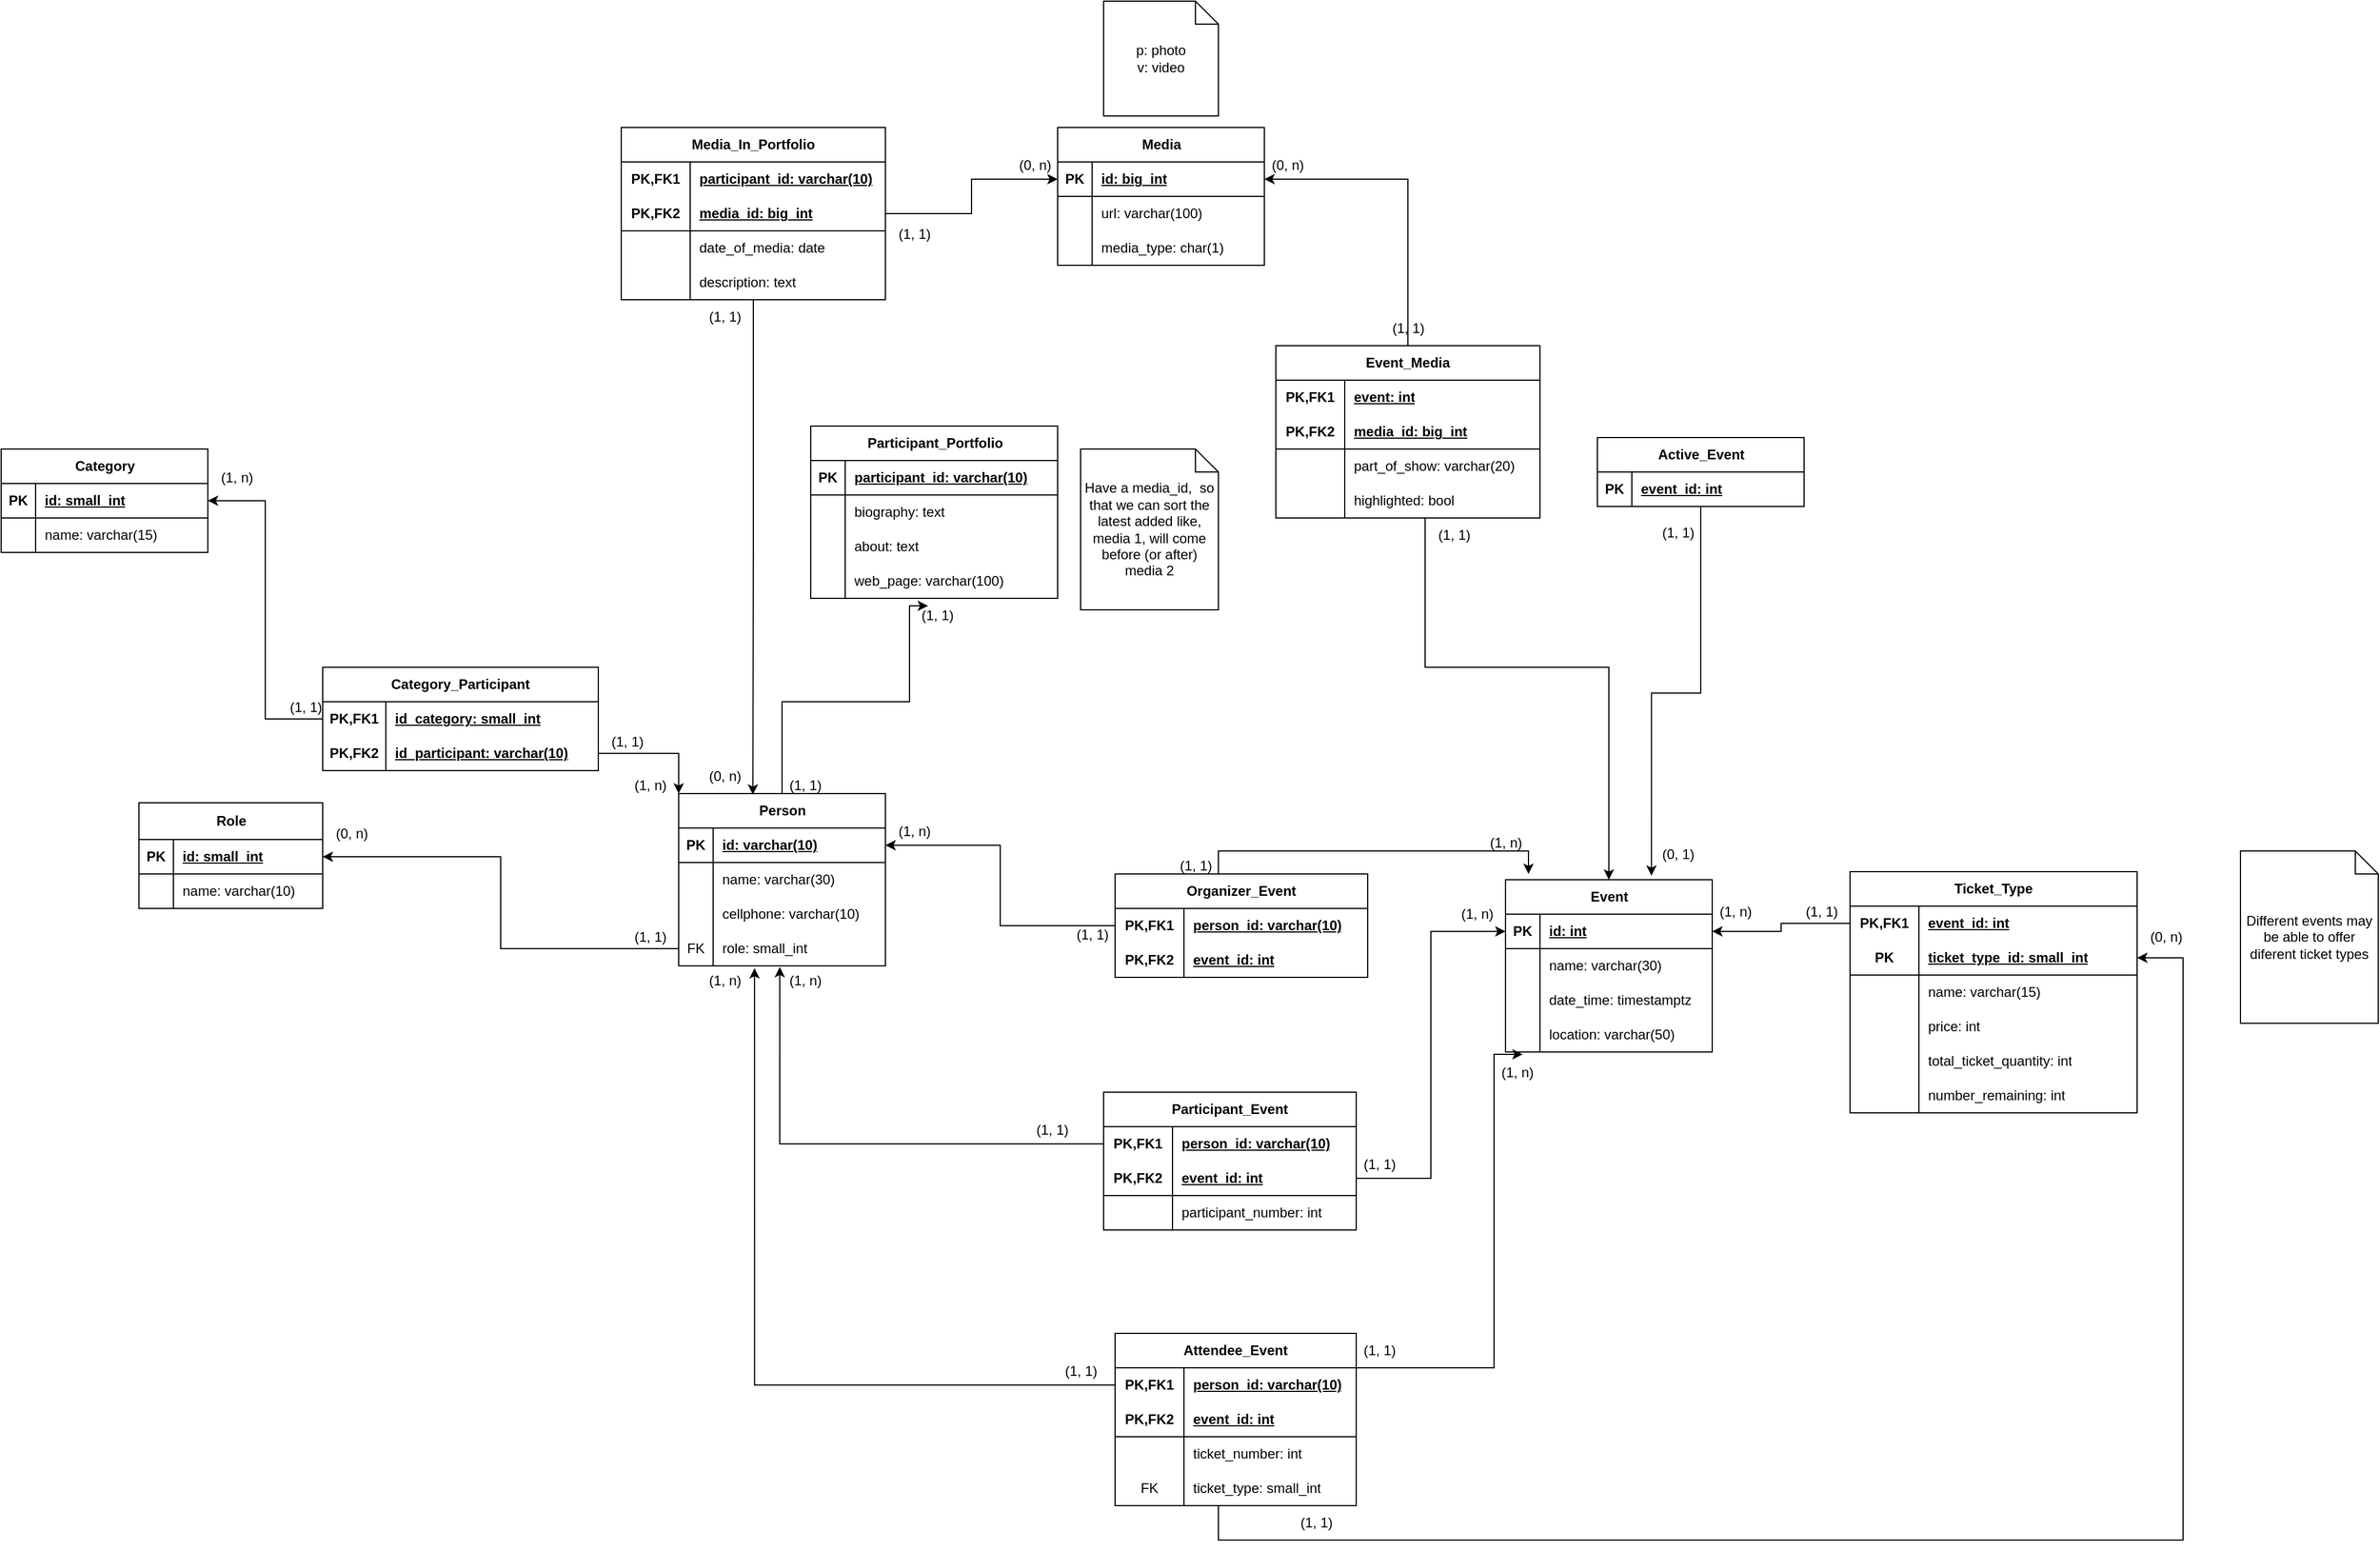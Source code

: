 <mxfile version="21.8.2" type="device">
  <diagram name="Page-1" id="pdP5qbSnR2Mmg4quTHYO">
    <mxGraphModel dx="851" dy="1492" grid="1" gridSize="10" guides="1" tooltips="1" connect="1" arrows="1" fold="1" page="1" pageScale="1" pageWidth="850" pageHeight="1100" math="0" shadow="0">
      <root>
        <mxCell id="0" />
        <mxCell id="1" parent="0" />
        <mxCell id="bMfJQA4UdOex7LfJelxI-1" value="Role" style="shape=table;startSize=32;container=1;collapsible=1;childLayout=tableLayout;fixedRows=1;rowLines=0;fontStyle=1;align=center;resizeLast=1;html=1;" parent="1" vertex="1">
          <mxGeometry x="330" y="58" width="160" height="92" as="geometry" />
        </mxCell>
        <mxCell id="bMfJQA4UdOex7LfJelxI-2" value="" style="shape=tableRow;horizontal=0;startSize=0;swimlaneHead=0;swimlaneBody=0;fillColor=none;collapsible=0;dropTarget=0;points=[[0,0.5],[1,0.5]];portConstraint=eastwest;top=0;left=0;right=0;bottom=1;" parent="bMfJQA4UdOex7LfJelxI-1" vertex="1">
          <mxGeometry y="32" width="160" height="30" as="geometry" />
        </mxCell>
        <mxCell id="bMfJQA4UdOex7LfJelxI-3" value="PK" style="shape=partialRectangle;connectable=0;fillColor=none;top=0;left=0;bottom=0;right=0;fontStyle=1;overflow=hidden;whiteSpace=wrap;html=1;" parent="bMfJQA4UdOex7LfJelxI-2" vertex="1">
          <mxGeometry width="30" height="30" as="geometry">
            <mxRectangle width="30" height="30" as="alternateBounds" />
          </mxGeometry>
        </mxCell>
        <mxCell id="bMfJQA4UdOex7LfJelxI-4" value="id: small_int" style="shape=partialRectangle;connectable=0;fillColor=none;top=0;left=0;bottom=0;right=0;align=left;spacingLeft=6;fontStyle=5;overflow=hidden;whiteSpace=wrap;html=1;" parent="bMfJQA4UdOex7LfJelxI-2" vertex="1">
          <mxGeometry x="30" width="130" height="30" as="geometry">
            <mxRectangle width="130" height="30" as="alternateBounds" />
          </mxGeometry>
        </mxCell>
        <mxCell id="bMfJQA4UdOex7LfJelxI-5" value="" style="shape=tableRow;horizontal=0;startSize=0;swimlaneHead=0;swimlaneBody=0;fillColor=none;collapsible=0;dropTarget=0;points=[[0,0.5],[1,0.5]];portConstraint=eastwest;top=0;left=0;right=0;bottom=0;" parent="bMfJQA4UdOex7LfJelxI-1" vertex="1">
          <mxGeometry y="62" width="160" height="30" as="geometry" />
        </mxCell>
        <mxCell id="bMfJQA4UdOex7LfJelxI-6" value="" style="shape=partialRectangle;connectable=0;fillColor=none;top=0;left=0;bottom=0;right=0;editable=1;overflow=hidden;whiteSpace=wrap;html=1;" parent="bMfJQA4UdOex7LfJelxI-5" vertex="1">
          <mxGeometry width="30" height="30" as="geometry">
            <mxRectangle width="30" height="30" as="alternateBounds" />
          </mxGeometry>
        </mxCell>
        <mxCell id="bMfJQA4UdOex7LfJelxI-7" value="name: varchar(10)" style="shape=partialRectangle;connectable=0;fillColor=none;top=0;left=0;bottom=0;right=0;align=left;spacingLeft=6;overflow=hidden;whiteSpace=wrap;html=1;" parent="bMfJQA4UdOex7LfJelxI-5" vertex="1">
          <mxGeometry x="30" width="130" height="30" as="geometry">
            <mxRectangle width="130" height="30" as="alternateBounds" />
          </mxGeometry>
        </mxCell>
        <mxCell id="bMfJQA4UdOex7LfJelxI-14" value="Event" style="shape=table;startSize=30;container=1;collapsible=1;childLayout=tableLayout;fixedRows=1;rowLines=0;fontStyle=1;align=center;resizeLast=1;html=1;" parent="1" vertex="1">
          <mxGeometry x="1520" y="125" width="180" height="150" as="geometry" />
        </mxCell>
        <mxCell id="bMfJQA4UdOex7LfJelxI-15" value="" style="shape=tableRow;horizontal=0;startSize=0;swimlaneHead=0;swimlaneBody=0;fillColor=none;collapsible=0;dropTarget=0;points=[[0,0.5],[1,0.5]];portConstraint=eastwest;top=0;left=0;right=0;bottom=1;" parent="bMfJQA4UdOex7LfJelxI-14" vertex="1">
          <mxGeometry y="30" width="180" height="30" as="geometry" />
        </mxCell>
        <mxCell id="bMfJQA4UdOex7LfJelxI-16" value="PK" style="shape=partialRectangle;connectable=0;fillColor=none;top=0;left=0;bottom=0;right=0;fontStyle=1;overflow=hidden;whiteSpace=wrap;html=1;" parent="bMfJQA4UdOex7LfJelxI-15" vertex="1">
          <mxGeometry width="30" height="30" as="geometry">
            <mxRectangle width="30" height="30" as="alternateBounds" />
          </mxGeometry>
        </mxCell>
        <mxCell id="bMfJQA4UdOex7LfJelxI-17" value="id: int" style="shape=partialRectangle;connectable=0;fillColor=none;top=0;left=0;bottom=0;right=0;align=left;spacingLeft=6;fontStyle=5;overflow=hidden;whiteSpace=wrap;html=1;" parent="bMfJQA4UdOex7LfJelxI-15" vertex="1">
          <mxGeometry x="30" width="150" height="30" as="geometry">
            <mxRectangle width="150" height="30" as="alternateBounds" />
          </mxGeometry>
        </mxCell>
        <mxCell id="bMfJQA4UdOex7LfJelxI-18" value="" style="shape=tableRow;horizontal=0;startSize=0;swimlaneHead=0;swimlaneBody=0;fillColor=none;collapsible=0;dropTarget=0;points=[[0,0.5],[1,0.5]];portConstraint=eastwest;top=0;left=0;right=0;bottom=0;" parent="bMfJQA4UdOex7LfJelxI-14" vertex="1">
          <mxGeometry y="60" width="180" height="30" as="geometry" />
        </mxCell>
        <mxCell id="bMfJQA4UdOex7LfJelxI-19" value="" style="shape=partialRectangle;connectable=0;fillColor=none;top=0;left=0;bottom=0;right=0;editable=1;overflow=hidden;whiteSpace=wrap;html=1;" parent="bMfJQA4UdOex7LfJelxI-18" vertex="1">
          <mxGeometry width="30" height="30" as="geometry">
            <mxRectangle width="30" height="30" as="alternateBounds" />
          </mxGeometry>
        </mxCell>
        <mxCell id="bMfJQA4UdOex7LfJelxI-20" value="name: varchar(30)" style="shape=partialRectangle;connectable=0;fillColor=none;top=0;left=0;bottom=0;right=0;align=left;spacingLeft=6;overflow=hidden;whiteSpace=wrap;html=1;" parent="bMfJQA4UdOex7LfJelxI-18" vertex="1">
          <mxGeometry x="30" width="150" height="30" as="geometry">
            <mxRectangle width="150" height="30" as="alternateBounds" />
          </mxGeometry>
        </mxCell>
        <mxCell id="bMfJQA4UdOex7LfJelxI-21" value="" style="shape=tableRow;horizontal=0;startSize=0;swimlaneHead=0;swimlaneBody=0;fillColor=none;collapsible=0;dropTarget=0;points=[[0,0.5],[1,0.5]];portConstraint=eastwest;top=0;left=0;right=0;bottom=0;" parent="bMfJQA4UdOex7LfJelxI-14" vertex="1">
          <mxGeometry y="90" width="180" height="30" as="geometry" />
        </mxCell>
        <mxCell id="bMfJQA4UdOex7LfJelxI-22" value="" style="shape=partialRectangle;connectable=0;fillColor=none;top=0;left=0;bottom=0;right=0;editable=1;overflow=hidden;whiteSpace=wrap;html=1;" parent="bMfJQA4UdOex7LfJelxI-21" vertex="1">
          <mxGeometry width="30" height="30" as="geometry">
            <mxRectangle width="30" height="30" as="alternateBounds" />
          </mxGeometry>
        </mxCell>
        <mxCell id="bMfJQA4UdOex7LfJelxI-23" value="date_time: timestamptz" style="shape=partialRectangle;connectable=0;fillColor=none;top=0;left=0;bottom=0;right=0;align=left;spacingLeft=6;overflow=hidden;whiteSpace=wrap;html=1;" parent="bMfJQA4UdOex7LfJelxI-21" vertex="1">
          <mxGeometry x="30" width="150" height="30" as="geometry">
            <mxRectangle width="150" height="30" as="alternateBounds" />
          </mxGeometry>
        </mxCell>
        <mxCell id="bMfJQA4UdOex7LfJelxI-24" value="" style="shape=tableRow;horizontal=0;startSize=0;swimlaneHead=0;swimlaneBody=0;fillColor=none;collapsible=0;dropTarget=0;points=[[0,0.5],[1,0.5]];portConstraint=eastwest;top=0;left=0;right=0;bottom=0;" parent="bMfJQA4UdOex7LfJelxI-14" vertex="1">
          <mxGeometry y="120" width="180" height="30" as="geometry" />
        </mxCell>
        <mxCell id="bMfJQA4UdOex7LfJelxI-25" value="" style="shape=partialRectangle;connectable=0;fillColor=none;top=0;left=0;bottom=0;right=0;editable=1;overflow=hidden;whiteSpace=wrap;html=1;" parent="bMfJQA4UdOex7LfJelxI-24" vertex="1">
          <mxGeometry width="30" height="30" as="geometry">
            <mxRectangle width="30" height="30" as="alternateBounds" />
          </mxGeometry>
        </mxCell>
        <mxCell id="bMfJQA4UdOex7LfJelxI-26" value="location: varchar(50)" style="shape=partialRectangle;connectable=0;fillColor=none;top=0;left=0;bottom=0;right=0;align=left;spacingLeft=6;overflow=hidden;whiteSpace=wrap;html=1;" parent="bMfJQA4UdOex7LfJelxI-24" vertex="1">
          <mxGeometry x="30" width="150" height="30" as="geometry">
            <mxRectangle width="150" height="30" as="alternateBounds" />
          </mxGeometry>
        </mxCell>
        <mxCell id="bMfJQA4UdOex7LfJelxI-53" value="Participant_Portfolio" style="shape=table;startSize=30;container=1;collapsible=1;childLayout=tableLayout;fixedRows=1;rowLines=0;fontStyle=1;align=center;resizeLast=1;html=1;" parent="1" vertex="1">
          <mxGeometry x="915" y="-270" width="215" height="150" as="geometry" />
        </mxCell>
        <mxCell id="bMfJQA4UdOex7LfJelxI-54" value="" style="shape=tableRow;horizontal=0;startSize=0;swimlaneHead=0;swimlaneBody=0;fillColor=none;collapsible=0;dropTarget=0;points=[[0,0.5],[1,0.5]];portConstraint=eastwest;top=0;left=0;right=0;bottom=1;" parent="bMfJQA4UdOex7LfJelxI-53" vertex="1">
          <mxGeometry y="30" width="215" height="30" as="geometry" />
        </mxCell>
        <mxCell id="bMfJQA4UdOex7LfJelxI-55" value="PK" style="shape=partialRectangle;connectable=0;fillColor=none;top=0;left=0;bottom=0;right=0;fontStyle=1;overflow=hidden;whiteSpace=wrap;html=1;" parent="bMfJQA4UdOex7LfJelxI-54" vertex="1">
          <mxGeometry width="30" height="30" as="geometry">
            <mxRectangle width="30" height="30" as="alternateBounds" />
          </mxGeometry>
        </mxCell>
        <mxCell id="bMfJQA4UdOex7LfJelxI-56" value="participant_id: varchar(10)" style="shape=partialRectangle;connectable=0;fillColor=none;top=0;left=0;bottom=0;right=0;align=left;spacingLeft=6;fontStyle=5;overflow=hidden;whiteSpace=wrap;html=1;" parent="bMfJQA4UdOex7LfJelxI-54" vertex="1">
          <mxGeometry x="30" width="185" height="30" as="geometry">
            <mxRectangle width="185" height="30" as="alternateBounds" />
          </mxGeometry>
        </mxCell>
        <mxCell id="bMfJQA4UdOex7LfJelxI-57" value="" style="shape=tableRow;horizontal=0;startSize=0;swimlaneHead=0;swimlaneBody=0;fillColor=none;collapsible=0;dropTarget=0;points=[[0,0.5],[1,0.5]];portConstraint=eastwest;top=0;left=0;right=0;bottom=0;" parent="bMfJQA4UdOex7LfJelxI-53" vertex="1">
          <mxGeometry y="60" width="215" height="30" as="geometry" />
        </mxCell>
        <mxCell id="bMfJQA4UdOex7LfJelxI-58" value="" style="shape=partialRectangle;connectable=0;fillColor=none;top=0;left=0;bottom=0;right=0;editable=1;overflow=hidden;whiteSpace=wrap;html=1;" parent="bMfJQA4UdOex7LfJelxI-57" vertex="1">
          <mxGeometry width="30" height="30" as="geometry">
            <mxRectangle width="30" height="30" as="alternateBounds" />
          </mxGeometry>
        </mxCell>
        <mxCell id="bMfJQA4UdOex7LfJelxI-59" value="biography: text" style="shape=partialRectangle;connectable=0;fillColor=none;top=0;left=0;bottom=0;right=0;align=left;spacingLeft=6;overflow=hidden;whiteSpace=wrap;html=1;" parent="bMfJQA4UdOex7LfJelxI-57" vertex="1">
          <mxGeometry x="30" width="185" height="30" as="geometry">
            <mxRectangle width="185" height="30" as="alternateBounds" />
          </mxGeometry>
        </mxCell>
        <mxCell id="bMfJQA4UdOex7LfJelxI-60" value="" style="shape=tableRow;horizontal=0;startSize=0;swimlaneHead=0;swimlaneBody=0;fillColor=none;collapsible=0;dropTarget=0;points=[[0,0.5],[1,0.5]];portConstraint=eastwest;top=0;left=0;right=0;bottom=0;" parent="bMfJQA4UdOex7LfJelxI-53" vertex="1">
          <mxGeometry y="90" width="215" height="30" as="geometry" />
        </mxCell>
        <mxCell id="bMfJQA4UdOex7LfJelxI-61" value="" style="shape=partialRectangle;connectable=0;fillColor=none;top=0;left=0;bottom=0;right=0;editable=1;overflow=hidden;whiteSpace=wrap;html=1;" parent="bMfJQA4UdOex7LfJelxI-60" vertex="1">
          <mxGeometry width="30" height="30" as="geometry">
            <mxRectangle width="30" height="30" as="alternateBounds" />
          </mxGeometry>
        </mxCell>
        <mxCell id="bMfJQA4UdOex7LfJelxI-62" value="about: text" style="shape=partialRectangle;connectable=0;fillColor=none;top=0;left=0;bottom=0;right=0;align=left;spacingLeft=6;overflow=hidden;whiteSpace=wrap;html=1;" parent="bMfJQA4UdOex7LfJelxI-60" vertex="1">
          <mxGeometry x="30" width="185" height="30" as="geometry">
            <mxRectangle width="185" height="30" as="alternateBounds" />
          </mxGeometry>
        </mxCell>
        <mxCell id="PNiKgbFMqYQvZTRkYobN-121" value="" style="shape=tableRow;horizontal=0;startSize=0;swimlaneHead=0;swimlaneBody=0;fillColor=none;collapsible=0;dropTarget=0;points=[[0,0.5],[1,0.5]];portConstraint=eastwest;top=0;left=0;right=0;bottom=0;" parent="bMfJQA4UdOex7LfJelxI-53" vertex="1">
          <mxGeometry y="120" width="215" height="30" as="geometry" />
        </mxCell>
        <mxCell id="PNiKgbFMqYQvZTRkYobN-122" value="" style="shape=partialRectangle;connectable=0;fillColor=none;top=0;left=0;bottom=0;right=0;editable=1;overflow=hidden;whiteSpace=wrap;html=1;" parent="PNiKgbFMqYQvZTRkYobN-121" vertex="1">
          <mxGeometry width="30" height="30" as="geometry">
            <mxRectangle width="30" height="30" as="alternateBounds" />
          </mxGeometry>
        </mxCell>
        <mxCell id="PNiKgbFMqYQvZTRkYobN-123" value="web_page: varchar(100)" style="shape=partialRectangle;connectable=0;fillColor=none;top=0;left=0;bottom=0;right=0;align=left;spacingLeft=6;overflow=hidden;whiteSpace=wrap;html=1;" parent="PNiKgbFMqYQvZTRkYobN-121" vertex="1">
          <mxGeometry x="30" width="185" height="30" as="geometry">
            <mxRectangle width="185" height="30" as="alternateBounds" />
          </mxGeometry>
        </mxCell>
        <mxCell id="bMfJQA4UdOex7LfJelxI-105" value="Active_Event" style="shape=table;startSize=30;container=1;collapsible=1;childLayout=tableLayout;fixedRows=1;rowLines=0;fontStyle=1;align=center;resizeLast=1;html=1;" parent="1" vertex="1">
          <mxGeometry x="1600" y="-260" width="180" height="60" as="geometry" />
        </mxCell>
        <mxCell id="bMfJQA4UdOex7LfJelxI-106" value="" style="shape=tableRow;horizontal=0;startSize=0;swimlaneHead=0;swimlaneBody=0;fillColor=none;collapsible=0;dropTarget=0;points=[[0,0.5],[1,0.5]];portConstraint=eastwest;top=0;left=0;right=0;bottom=1;" parent="bMfJQA4UdOex7LfJelxI-105" vertex="1">
          <mxGeometry y="30" width="180" height="30" as="geometry" />
        </mxCell>
        <mxCell id="bMfJQA4UdOex7LfJelxI-107" value="PK" style="shape=partialRectangle;connectable=0;fillColor=none;top=0;left=0;bottom=0;right=0;fontStyle=1;overflow=hidden;whiteSpace=wrap;html=1;" parent="bMfJQA4UdOex7LfJelxI-106" vertex="1">
          <mxGeometry width="30" height="30" as="geometry">
            <mxRectangle width="30" height="30" as="alternateBounds" />
          </mxGeometry>
        </mxCell>
        <mxCell id="bMfJQA4UdOex7LfJelxI-108" value="event_id: int" style="shape=partialRectangle;connectable=0;fillColor=none;top=0;left=0;bottom=0;right=0;align=left;spacingLeft=6;fontStyle=5;overflow=hidden;whiteSpace=wrap;html=1;" parent="bMfJQA4UdOex7LfJelxI-106" vertex="1">
          <mxGeometry x="30" width="150" height="30" as="geometry">
            <mxRectangle width="150" height="30" as="alternateBounds" />
          </mxGeometry>
        </mxCell>
        <mxCell id="z6vgUbmgcvdkdpvAA5BQ-1" value="Person" style="shape=table;startSize=30;container=1;collapsible=1;childLayout=tableLayout;fixedRows=1;rowLines=0;fontStyle=1;align=center;resizeLast=1;html=1;" parent="1" vertex="1">
          <mxGeometry x="800" y="50" width="180" height="150" as="geometry" />
        </mxCell>
        <mxCell id="z6vgUbmgcvdkdpvAA5BQ-2" value="" style="shape=tableRow;horizontal=0;startSize=0;swimlaneHead=0;swimlaneBody=0;fillColor=none;collapsible=0;dropTarget=0;points=[[0,0.5],[1,0.5]];portConstraint=eastwest;top=0;left=0;right=0;bottom=1;" parent="z6vgUbmgcvdkdpvAA5BQ-1" vertex="1">
          <mxGeometry y="30" width="180" height="30" as="geometry" />
        </mxCell>
        <mxCell id="z6vgUbmgcvdkdpvAA5BQ-3" value="PK" style="shape=partialRectangle;connectable=0;fillColor=none;top=0;left=0;bottom=0;right=0;fontStyle=1;overflow=hidden;whiteSpace=wrap;html=1;" parent="z6vgUbmgcvdkdpvAA5BQ-2" vertex="1">
          <mxGeometry width="30" height="30" as="geometry">
            <mxRectangle width="30" height="30" as="alternateBounds" />
          </mxGeometry>
        </mxCell>
        <mxCell id="z6vgUbmgcvdkdpvAA5BQ-4" value="id: varchar(10)" style="shape=partialRectangle;connectable=0;fillColor=none;top=0;left=0;bottom=0;right=0;align=left;spacingLeft=6;fontStyle=5;overflow=hidden;whiteSpace=wrap;html=1;" parent="z6vgUbmgcvdkdpvAA5BQ-2" vertex="1">
          <mxGeometry x="30" width="150" height="30" as="geometry">
            <mxRectangle width="150" height="30" as="alternateBounds" />
          </mxGeometry>
        </mxCell>
        <mxCell id="z6vgUbmgcvdkdpvAA5BQ-5" value="" style="shape=tableRow;horizontal=0;startSize=0;swimlaneHead=0;swimlaneBody=0;fillColor=none;collapsible=0;dropTarget=0;points=[[0,0.5],[1,0.5]];portConstraint=eastwest;top=0;left=0;right=0;bottom=0;" parent="z6vgUbmgcvdkdpvAA5BQ-1" vertex="1">
          <mxGeometry y="60" width="180" height="30" as="geometry" />
        </mxCell>
        <mxCell id="z6vgUbmgcvdkdpvAA5BQ-6" value="" style="shape=partialRectangle;connectable=0;fillColor=none;top=0;left=0;bottom=0;right=0;editable=1;overflow=hidden;whiteSpace=wrap;html=1;" parent="z6vgUbmgcvdkdpvAA5BQ-5" vertex="1">
          <mxGeometry width="30" height="30" as="geometry">
            <mxRectangle width="30" height="30" as="alternateBounds" />
          </mxGeometry>
        </mxCell>
        <mxCell id="z6vgUbmgcvdkdpvAA5BQ-7" value="name: varchar(30)" style="shape=partialRectangle;connectable=0;fillColor=none;top=0;left=0;bottom=0;right=0;align=left;spacingLeft=6;overflow=hidden;whiteSpace=wrap;html=1;" parent="z6vgUbmgcvdkdpvAA5BQ-5" vertex="1">
          <mxGeometry x="30" width="150" height="30" as="geometry">
            <mxRectangle width="150" height="30" as="alternateBounds" />
          </mxGeometry>
        </mxCell>
        <mxCell id="z6vgUbmgcvdkdpvAA5BQ-8" value="" style="shape=tableRow;horizontal=0;startSize=0;swimlaneHead=0;swimlaneBody=0;fillColor=none;collapsible=0;dropTarget=0;points=[[0,0.5],[1,0.5]];portConstraint=eastwest;top=0;left=0;right=0;bottom=0;" parent="z6vgUbmgcvdkdpvAA5BQ-1" vertex="1">
          <mxGeometry y="90" width="180" height="30" as="geometry" />
        </mxCell>
        <mxCell id="z6vgUbmgcvdkdpvAA5BQ-9" value="" style="shape=partialRectangle;connectable=0;fillColor=none;top=0;left=0;bottom=0;right=0;editable=1;overflow=hidden;whiteSpace=wrap;html=1;" parent="z6vgUbmgcvdkdpvAA5BQ-8" vertex="1">
          <mxGeometry width="30" height="30" as="geometry">
            <mxRectangle width="30" height="30" as="alternateBounds" />
          </mxGeometry>
        </mxCell>
        <mxCell id="z6vgUbmgcvdkdpvAA5BQ-10" value="cellphone: varchar(10)" style="shape=partialRectangle;connectable=0;fillColor=none;top=0;left=0;bottom=0;right=0;align=left;spacingLeft=6;overflow=hidden;whiteSpace=wrap;html=1;" parent="z6vgUbmgcvdkdpvAA5BQ-8" vertex="1">
          <mxGeometry x="30" width="150" height="30" as="geometry">
            <mxRectangle width="150" height="30" as="alternateBounds" />
          </mxGeometry>
        </mxCell>
        <mxCell id="PNiKgbFMqYQvZTRkYobN-202" value="" style="shape=tableRow;horizontal=0;startSize=0;swimlaneHead=0;swimlaneBody=0;fillColor=none;collapsible=0;dropTarget=0;points=[[0,0.5],[1,0.5]];portConstraint=eastwest;top=0;left=0;right=0;bottom=0;" parent="z6vgUbmgcvdkdpvAA5BQ-1" vertex="1">
          <mxGeometry y="120" width="180" height="30" as="geometry" />
        </mxCell>
        <mxCell id="PNiKgbFMqYQvZTRkYobN-203" value="FK" style="shape=partialRectangle;connectable=0;fillColor=none;top=0;left=0;bottom=0;right=0;editable=1;overflow=hidden;whiteSpace=wrap;html=1;" parent="PNiKgbFMqYQvZTRkYobN-202" vertex="1">
          <mxGeometry width="30" height="30" as="geometry">
            <mxRectangle width="30" height="30" as="alternateBounds" />
          </mxGeometry>
        </mxCell>
        <mxCell id="PNiKgbFMqYQvZTRkYobN-204" value="role: small_int" style="shape=partialRectangle;connectable=0;fillColor=none;top=0;left=0;bottom=0;right=0;align=left;spacingLeft=6;overflow=hidden;whiteSpace=wrap;html=1;" parent="PNiKgbFMqYQvZTRkYobN-202" vertex="1">
          <mxGeometry x="30" width="150" height="30" as="geometry">
            <mxRectangle width="150" height="30" as="alternateBounds" />
          </mxGeometry>
        </mxCell>
        <mxCell id="PNiKgbFMqYQvZTRkYobN-28" style="edgeStyle=orthogonalEdgeStyle;rounded=0;orthogonalLoop=1;jettySize=auto;html=1;" parent="1" source="PNiKgbFMqYQvZTRkYobN-14" edge="1">
          <mxGeometry relative="1" as="geometry">
            <Array as="points">
              <mxPoint x="1270" y="100" />
              <mxPoint x="1540" y="100" />
            </Array>
            <mxPoint x="1540" y="120" as="targetPoint" />
          </mxGeometry>
        </mxCell>
        <mxCell id="PNiKgbFMqYQvZTRkYobN-14" value="Organizer_Event" style="shape=table;startSize=30;container=1;collapsible=1;childLayout=tableLayout;fixedRows=1;rowLines=0;fontStyle=1;align=center;resizeLast=1;html=1;whiteSpace=wrap;" parent="1" vertex="1">
          <mxGeometry x="1180" y="120" width="220" height="90" as="geometry" />
        </mxCell>
        <mxCell id="PNiKgbFMqYQvZTRkYobN-15" value="" style="shape=tableRow;horizontal=0;startSize=0;swimlaneHead=0;swimlaneBody=0;fillColor=none;collapsible=0;dropTarget=0;points=[[0,0.5],[1,0.5]];portConstraint=eastwest;top=0;left=0;right=0;bottom=0;html=1;" parent="PNiKgbFMqYQvZTRkYobN-14" vertex="1">
          <mxGeometry y="30" width="220" height="30" as="geometry" />
        </mxCell>
        <mxCell id="PNiKgbFMqYQvZTRkYobN-16" value="PK,FK1" style="shape=partialRectangle;connectable=0;fillColor=none;top=0;left=0;bottom=0;right=0;fontStyle=1;overflow=hidden;html=1;whiteSpace=wrap;" parent="PNiKgbFMqYQvZTRkYobN-15" vertex="1">
          <mxGeometry width="60" height="30" as="geometry">
            <mxRectangle width="60" height="30" as="alternateBounds" />
          </mxGeometry>
        </mxCell>
        <mxCell id="PNiKgbFMqYQvZTRkYobN-17" value="person_id: varchar(10)" style="shape=partialRectangle;connectable=0;fillColor=none;top=0;left=0;bottom=0;right=0;align=left;spacingLeft=6;fontStyle=5;overflow=hidden;html=1;whiteSpace=wrap;" parent="PNiKgbFMqYQvZTRkYobN-15" vertex="1">
          <mxGeometry x="60" width="160" height="30" as="geometry">
            <mxRectangle width="160" height="30" as="alternateBounds" />
          </mxGeometry>
        </mxCell>
        <mxCell id="PNiKgbFMqYQvZTRkYobN-18" value="" style="shape=tableRow;horizontal=0;startSize=0;swimlaneHead=0;swimlaneBody=0;fillColor=none;collapsible=0;dropTarget=0;points=[[0,0.5],[1,0.5]];portConstraint=eastwest;top=0;left=0;right=0;bottom=1;html=1;" parent="PNiKgbFMqYQvZTRkYobN-14" vertex="1">
          <mxGeometry y="60" width="220" height="30" as="geometry" />
        </mxCell>
        <mxCell id="PNiKgbFMqYQvZTRkYobN-19" value="PK,FK2" style="shape=partialRectangle;connectable=0;fillColor=none;top=0;left=0;bottom=0;right=0;fontStyle=1;overflow=hidden;html=1;whiteSpace=wrap;" parent="PNiKgbFMqYQvZTRkYobN-18" vertex="1">
          <mxGeometry width="60" height="30" as="geometry">
            <mxRectangle width="60" height="30" as="alternateBounds" />
          </mxGeometry>
        </mxCell>
        <mxCell id="PNiKgbFMqYQvZTRkYobN-20" value="event_id: int" style="shape=partialRectangle;connectable=0;fillColor=none;top=0;left=0;bottom=0;right=0;align=left;spacingLeft=6;fontStyle=5;overflow=hidden;html=1;whiteSpace=wrap;" parent="PNiKgbFMqYQvZTRkYobN-18" vertex="1">
          <mxGeometry x="60" width="160" height="30" as="geometry">
            <mxRectangle width="160" height="30" as="alternateBounds" />
          </mxGeometry>
        </mxCell>
        <mxCell id="PNiKgbFMqYQvZTRkYobN-29" value="Participant_Event" style="shape=table;startSize=30;container=1;collapsible=1;childLayout=tableLayout;fixedRows=1;rowLines=0;fontStyle=1;align=center;resizeLast=1;html=1;whiteSpace=wrap;" parent="1" vertex="1">
          <mxGeometry x="1170" y="310" width="220" height="120" as="geometry" />
        </mxCell>
        <mxCell id="PNiKgbFMqYQvZTRkYobN-30" value="" style="shape=tableRow;horizontal=0;startSize=0;swimlaneHead=0;swimlaneBody=0;fillColor=none;collapsible=0;dropTarget=0;points=[[0,0.5],[1,0.5]];portConstraint=eastwest;top=0;left=0;right=0;bottom=0;html=1;" parent="PNiKgbFMqYQvZTRkYobN-29" vertex="1">
          <mxGeometry y="30" width="220" height="30" as="geometry" />
        </mxCell>
        <mxCell id="PNiKgbFMqYQvZTRkYobN-31" value="PK,FK1" style="shape=partialRectangle;connectable=0;fillColor=none;top=0;left=0;bottom=0;right=0;fontStyle=1;overflow=hidden;html=1;whiteSpace=wrap;" parent="PNiKgbFMqYQvZTRkYobN-30" vertex="1">
          <mxGeometry width="60" height="30" as="geometry">
            <mxRectangle width="60" height="30" as="alternateBounds" />
          </mxGeometry>
        </mxCell>
        <mxCell id="PNiKgbFMqYQvZTRkYobN-32" value="person_id: varchar(10)" style="shape=partialRectangle;connectable=0;fillColor=none;top=0;left=0;bottom=0;right=0;align=left;spacingLeft=6;fontStyle=5;overflow=hidden;html=1;whiteSpace=wrap;" parent="PNiKgbFMqYQvZTRkYobN-30" vertex="1">
          <mxGeometry x="60" width="160" height="30" as="geometry">
            <mxRectangle width="160" height="30" as="alternateBounds" />
          </mxGeometry>
        </mxCell>
        <mxCell id="PNiKgbFMqYQvZTRkYobN-33" value="" style="shape=tableRow;horizontal=0;startSize=0;swimlaneHead=0;swimlaneBody=0;fillColor=none;collapsible=0;dropTarget=0;points=[[0,0.5],[1,0.5]];portConstraint=eastwest;top=0;left=0;right=0;bottom=1;html=1;" parent="PNiKgbFMqYQvZTRkYobN-29" vertex="1">
          <mxGeometry y="60" width="220" height="30" as="geometry" />
        </mxCell>
        <mxCell id="PNiKgbFMqYQvZTRkYobN-34" value="PK,FK2" style="shape=partialRectangle;connectable=0;fillColor=none;top=0;left=0;bottom=0;right=0;fontStyle=1;overflow=hidden;html=1;whiteSpace=wrap;" parent="PNiKgbFMqYQvZTRkYobN-33" vertex="1">
          <mxGeometry width="60" height="30" as="geometry">
            <mxRectangle width="60" height="30" as="alternateBounds" />
          </mxGeometry>
        </mxCell>
        <mxCell id="PNiKgbFMqYQvZTRkYobN-35" value="event_id: int" style="shape=partialRectangle;connectable=0;fillColor=none;top=0;left=0;bottom=0;right=0;align=left;spacingLeft=6;fontStyle=5;overflow=hidden;html=1;whiteSpace=wrap;" parent="PNiKgbFMqYQvZTRkYobN-33" vertex="1">
          <mxGeometry x="60" width="160" height="30" as="geometry">
            <mxRectangle width="160" height="30" as="alternateBounds" />
          </mxGeometry>
        </mxCell>
        <mxCell id="PNiKgbFMqYQvZTRkYobN-36" value="" style="shape=tableRow;horizontal=0;startSize=0;swimlaneHead=0;swimlaneBody=0;fillColor=none;collapsible=0;dropTarget=0;points=[[0,0.5],[1,0.5]];portConstraint=eastwest;top=0;left=0;right=0;bottom=0;html=1;" parent="PNiKgbFMqYQvZTRkYobN-29" vertex="1">
          <mxGeometry y="90" width="220" height="30" as="geometry" />
        </mxCell>
        <mxCell id="PNiKgbFMqYQvZTRkYobN-37" value="" style="shape=partialRectangle;connectable=0;fillColor=none;top=0;left=0;bottom=0;right=0;editable=1;overflow=hidden;html=1;whiteSpace=wrap;" parent="PNiKgbFMqYQvZTRkYobN-36" vertex="1">
          <mxGeometry width="60" height="30" as="geometry">
            <mxRectangle width="60" height="30" as="alternateBounds" />
          </mxGeometry>
        </mxCell>
        <mxCell id="PNiKgbFMqYQvZTRkYobN-38" value="participant_number: int" style="shape=partialRectangle;connectable=0;fillColor=none;top=0;left=0;bottom=0;right=0;align=left;spacingLeft=6;overflow=hidden;html=1;whiteSpace=wrap;" parent="PNiKgbFMqYQvZTRkYobN-36" vertex="1">
          <mxGeometry x="60" width="160" height="30" as="geometry">
            <mxRectangle width="160" height="30" as="alternateBounds" />
          </mxGeometry>
        </mxCell>
        <mxCell id="PNiKgbFMqYQvZTRkYobN-43" style="edgeStyle=orthogonalEdgeStyle;rounded=0;orthogonalLoop=1;jettySize=auto;html=1;entryX=0;entryY=0.5;entryDx=0;entryDy=0;" parent="1" source="PNiKgbFMqYQvZTRkYobN-33" target="bMfJQA4UdOex7LfJelxI-15" edge="1">
          <mxGeometry relative="1" as="geometry" />
        </mxCell>
        <mxCell id="PNiKgbFMqYQvZTRkYobN-58" style="edgeStyle=orthogonalEdgeStyle;rounded=0;orthogonalLoop=1;jettySize=auto;html=1;entryX=0.083;entryY=1.067;entryDx=0;entryDy=0;entryPerimeter=0;" parent="1" source="PNiKgbFMqYQvZTRkYobN-44" target="bMfJQA4UdOex7LfJelxI-24" edge="1">
          <mxGeometry relative="1" as="geometry">
            <Array as="points">
              <mxPoint x="1510" y="550" />
              <mxPoint x="1510" y="277" />
            </Array>
          </mxGeometry>
        </mxCell>
        <mxCell id="PNiKgbFMqYQvZTRkYobN-44" value="Attendee_Event" style="shape=table;startSize=30;container=1;collapsible=1;childLayout=tableLayout;fixedRows=1;rowLines=0;fontStyle=1;align=center;resizeLast=1;html=1;whiteSpace=wrap;" parent="1" vertex="1">
          <mxGeometry x="1180" y="520" width="210" height="150" as="geometry" />
        </mxCell>
        <mxCell id="PNiKgbFMqYQvZTRkYobN-45" value="" style="shape=tableRow;horizontal=0;startSize=0;swimlaneHead=0;swimlaneBody=0;fillColor=none;collapsible=0;dropTarget=0;points=[[0,0.5],[1,0.5]];portConstraint=eastwest;top=0;left=0;right=0;bottom=0;html=1;" parent="PNiKgbFMqYQvZTRkYobN-44" vertex="1">
          <mxGeometry y="30" width="210" height="30" as="geometry" />
        </mxCell>
        <mxCell id="PNiKgbFMqYQvZTRkYobN-46" value="PK,FK1" style="shape=partialRectangle;connectable=0;fillColor=none;top=0;left=0;bottom=0;right=0;fontStyle=1;overflow=hidden;html=1;whiteSpace=wrap;" parent="PNiKgbFMqYQvZTRkYobN-45" vertex="1">
          <mxGeometry width="60" height="30" as="geometry">
            <mxRectangle width="60" height="30" as="alternateBounds" />
          </mxGeometry>
        </mxCell>
        <mxCell id="PNiKgbFMqYQvZTRkYobN-47" value="person_id: varchar(10)" style="shape=partialRectangle;connectable=0;fillColor=none;top=0;left=0;bottom=0;right=0;align=left;spacingLeft=6;fontStyle=5;overflow=hidden;html=1;whiteSpace=wrap;" parent="PNiKgbFMqYQvZTRkYobN-45" vertex="1">
          <mxGeometry x="60" width="150" height="30" as="geometry">
            <mxRectangle width="150" height="30" as="alternateBounds" />
          </mxGeometry>
        </mxCell>
        <mxCell id="PNiKgbFMqYQvZTRkYobN-48" value="" style="shape=tableRow;horizontal=0;startSize=0;swimlaneHead=0;swimlaneBody=0;fillColor=none;collapsible=0;dropTarget=0;points=[[0,0.5],[1,0.5]];portConstraint=eastwest;top=0;left=0;right=0;bottom=1;html=1;" parent="PNiKgbFMqYQvZTRkYobN-44" vertex="1">
          <mxGeometry y="60" width="210" height="30" as="geometry" />
        </mxCell>
        <mxCell id="PNiKgbFMqYQvZTRkYobN-49" value="PK,FK2" style="shape=partialRectangle;connectable=0;fillColor=none;top=0;left=0;bottom=0;right=0;fontStyle=1;overflow=hidden;html=1;whiteSpace=wrap;" parent="PNiKgbFMqYQvZTRkYobN-48" vertex="1">
          <mxGeometry width="60" height="30" as="geometry">
            <mxRectangle width="60" height="30" as="alternateBounds" />
          </mxGeometry>
        </mxCell>
        <mxCell id="PNiKgbFMqYQvZTRkYobN-50" value="event_id: int" style="shape=partialRectangle;connectable=0;fillColor=none;top=0;left=0;bottom=0;right=0;align=left;spacingLeft=6;fontStyle=5;overflow=hidden;html=1;whiteSpace=wrap;" parent="PNiKgbFMqYQvZTRkYobN-48" vertex="1">
          <mxGeometry x="60" width="150" height="30" as="geometry">
            <mxRectangle width="150" height="30" as="alternateBounds" />
          </mxGeometry>
        </mxCell>
        <mxCell id="PNiKgbFMqYQvZTRkYobN-51" value="" style="shape=tableRow;horizontal=0;startSize=0;swimlaneHead=0;swimlaneBody=0;fillColor=none;collapsible=0;dropTarget=0;points=[[0,0.5],[1,0.5]];portConstraint=eastwest;top=0;left=0;right=0;bottom=0;html=1;" parent="PNiKgbFMqYQvZTRkYobN-44" vertex="1">
          <mxGeometry y="90" width="210" height="30" as="geometry" />
        </mxCell>
        <mxCell id="PNiKgbFMqYQvZTRkYobN-52" value="" style="shape=partialRectangle;connectable=0;fillColor=none;top=0;left=0;bottom=0;right=0;editable=1;overflow=hidden;html=1;whiteSpace=wrap;" parent="PNiKgbFMqYQvZTRkYobN-51" vertex="1">
          <mxGeometry width="60" height="30" as="geometry">
            <mxRectangle width="60" height="30" as="alternateBounds" />
          </mxGeometry>
        </mxCell>
        <mxCell id="PNiKgbFMqYQvZTRkYobN-53" value="ticket_number: int" style="shape=partialRectangle;connectable=0;fillColor=none;top=0;left=0;bottom=0;right=0;align=left;spacingLeft=6;overflow=hidden;html=1;whiteSpace=wrap;" parent="PNiKgbFMqYQvZTRkYobN-51" vertex="1">
          <mxGeometry x="60" width="150" height="30" as="geometry">
            <mxRectangle width="150" height="30" as="alternateBounds" />
          </mxGeometry>
        </mxCell>
        <mxCell id="PNiKgbFMqYQvZTRkYobN-54" value="" style="shape=tableRow;horizontal=0;startSize=0;swimlaneHead=0;swimlaneBody=0;fillColor=none;collapsible=0;dropTarget=0;points=[[0,0.5],[1,0.5]];portConstraint=eastwest;top=0;left=0;right=0;bottom=0;html=1;" parent="PNiKgbFMqYQvZTRkYobN-44" vertex="1">
          <mxGeometry y="120" width="210" height="30" as="geometry" />
        </mxCell>
        <mxCell id="PNiKgbFMqYQvZTRkYobN-55" value="FK" style="shape=partialRectangle;connectable=0;fillColor=none;top=0;left=0;bottom=0;right=0;editable=1;overflow=hidden;html=1;whiteSpace=wrap;" parent="PNiKgbFMqYQvZTRkYobN-54" vertex="1">
          <mxGeometry width="60" height="30" as="geometry">
            <mxRectangle width="60" height="30" as="alternateBounds" />
          </mxGeometry>
        </mxCell>
        <mxCell id="PNiKgbFMqYQvZTRkYobN-56" value="ticket_type: small_int" style="shape=partialRectangle;connectable=0;fillColor=none;top=0;left=0;bottom=0;right=0;align=left;spacingLeft=6;overflow=hidden;html=1;whiteSpace=wrap;" parent="PNiKgbFMqYQvZTRkYobN-54" vertex="1">
          <mxGeometry x="60" width="150" height="30" as="geometry">
            <mxRectangle width="150" height="30" as="alternateBounds" />
          </mxGeometry>
        </mxCell>
        <mxCell id="PNiKgbFMqYQvZTRkYobN-63" value="Category" style="shape=table;startSize=30;container=1;collapsible=1;childLayout=tableLayout;fixedRows=1;rowLines=0;fontStyle=1;align=center;resizeLast=1;html=1;" parent="1" vertex="1">
          <mxGeometry x="210" y="-250" width="180" height="90" as="geometry" />
        </mxCell>
        <mxCell id="PNiKgbFMqYQvZTRkYobN-64" value="" style="shape=tableRow;horizontal=0;startSize=0;swimlaneHead=0;swimlaneBody=0;fillColor=none;collapsible=0;dropTarget=0;points=[[0,0.5],[1,0.5]];portConstraint=eastwest;top=0;left=0;right=0;bottom=1;" parent="PNiKgbFMqYQvZTRkYobN-63" vertex="1">
          <mxGeometry y="30" width="180" height="30" as="geometry" />
        </mxCell>
        <mxCell id="PNiKgbFMqYQvZTRkYobN-65" value="PK" style="shape=partialRectangle;connectable=0;fillColor=none;top=0;left=0;bottom=0;right=0;fontStyle=1;overflow=hidden;whiteSpace=wrap;html=1;" parent="PNiKgbFMqYQvZTRkYobN-64" vertex="1">
          <mxGeometry width="30" height="30" as="geometry">
            <mxRectangle width="30" height="30" as="alternateBounds" />
          </mxGeometry>
        </mxCell>
        <mxCell id="PNiKgbFMqYQvZTRkYobN-66" value="id: small_int" style="shape=partialRectangle;connectable=0;fillColor=none;top=0;left=0;bottom=0;right=0;align=left;spacingLeft=6;fontStyle=5;overflow=hidden;whiteSpace=wrap;html=1;" parent="PNiKgbFMqYQvZTRkYobN-64" vertex="1">
          <mxGeometry x="30" width="150" height="30" as="geometry">
            <mxRectangle width="150" height="30" as="alternateBounds" />
          </mxGeometry>
        </mxCell>
        <mxCell id="PNiKgbFMqYQvZTRkYobN-67" value="" style="shape=tableRow;horizontal=0;startSize=0;swimlaneHead=0;swimlaneBody=0;fillColor=none;collapsible=0;dropTarget=0;points=[[0,0.5],[1,0.5]];portConstraint=eastwest;top=0;left=0;right=0;bottom=0;" parent="PNiKgbFMqYQvZTRkYobN-63" vertex="1">
          <mxGeometry y="60" width="180" height="30" as="geometry" />
        </mxCell>
        <mxCell id="PNiKgbFMqYQvZTRkYobN-68" value="" style="shape=partialRectangle;connectable=0;fillColor=none;top=0;left=0;bottom=0;right=0;editable=1;overflow=hidden;whiteSpace=wrap;html=1;" parent="PNiKgbFMqYQvZTRkYobN-67" vertex="1">
          <mxGeometry width="30" height="30" as="geometry">
            <mxRectangle width="30" height="30" as="alternateBounds" />
          </mxGeometry>
        </mxCell>
        <mxCell id="PNiKgbFMqYQvZTRkYobN-69" value="name: varchar(15)" style="shape=partialRectangle;connectable=0;fillColor=none;top=0;left=0;bottom=0;right=0;align=left;spacingLeft=6;overflow=hidden;whiteSpace=wrap;html=1;" parent="PNiKgbFMqYQvZTRkYobN-67" vertex="1">
          <mxGeometry x="30" width="150" height="30" as="geometry">
            <mxRectangle width="150" height="30" as="alternateBounds" />
          </mxGeometry>
        </mxCell>
        <mxCell id="PNiKgbFMqYQvZTRkYobN-76" value="Category_Participant" style="shape=table;startSize=30;container=1;collapsible=1;childLayout=tableLayout;fixedRows=1;rowLines=0;fontStyle=1;align=center;resizeLast=1;html=1;whiteSpace=wrap;" parent="1" vertex="1">
          <mxGeometry x="490" y="-60" width="240" height="90" as="geometry" />
        </mxCell>
        <mxCell id="PNiKgbFMqYQvZTRkYobN-77" value="" style="shape=tableRow;horizontal=0;startSize=0;swimlaneHead=0;swimlaneBody=0;fillColor=none;collapsible=0;dropTarget=0;points=[[0,0.5],[1,0.5]];portConstraint=eastwest;top=0;left=0;right=0;bottom=0;html=1;" parent="PNiKgbFMqYQvZTRkYobN-76" vertex="1">
          <mxGeometry y="30" width="240" height="30" as="geometry" />
        </mxCell>
        <mxCell id="PNiKgbFMqYQvZTRkYobN-78" value="PK,FK1" style="shape=partialRectangle;connectable=0;fillColor=none;top=0;left=0;bottom=0;right=0;fontStyle=1;overflow=hidden;html=1;whiteSpace=wrap;" parent="PNiKgbFMqYQvZTRkYobN-77" vertex="1">
          <mxGeometry width="55" height="30" as="geometry">
            <mxRectangle width="55" height="30" as="alternateBounds" />
          </mxGeometry>
        </mxCell>
        <mxCell id="PNiKgbFMqYQvZTRkYobN-79" value="id_category: small_int" style="shape=partialRectangle;connectable=0;fillColor=none;top=0;left=0;bottom=0;right=0;align=left;spacingLeft=6;fontStyle=5;overflow=hidden;html=1;whiteSpace=wrap;" parent="PNiKgbFMqYQvZTRkYobN-77" vertex="1">
          <mxGeometry x="55" width="185" height="30" as="geometry">
            <mxRectangle width="185" height="30" as="alternateBounds" />
          </mxGeometry>
        </mxCell>
        <mxCell id="PNiKgbFMqYQvZTRkYobN-80" value="" style="shape=tableRow;horizontal=0;startSize=0;swimlaneHead=0;swimlaneBody=0;fillColor=none;collapsible=0;dropTarget=0;points=[[0,0.5],[1,0.5]];portConstraint=eastwest;top=0;left=0;right=0;bottom=1;html=1;" parent="PNiKgbFMqYQvZTRkYobN-76" vertex="1">
          <mxGeometry y="60" width="240" height="30" as="geometry" />
        </mxCell>
        <mxCell id="PNiKgbFMqYQvZTRkYobN-81" value="PK,FK2" style="shape=partialRectangle;connectable=0;fillColor=none;top=0;left=0;bottom=0;right=0;fontStyle=1;overflow=hidden;html=1;whiteSpace=wrap;" parent="PNiKgbFMqYQvZTRkYobN-80" vertex="1">
          <mxGeometry width="55" height="30" as="geometry">
            <mxRectangle width="55" height="30" as="alternateBounds" />
          </mxGeometry>
        </mxCell>
        <mxCell id="PNiKgbFMqYQvZTRkYobN-82" value="id_participant: varchar(10)" style="shape=partialRectangle;connectable=0;fillColor=none;top=0;left=0;bottom=0;right=0;align=left;spacingLeft=6;fontStyle=5;overflow=hidden;html=1;whiteSpace=wrap;" parent="PNiKgbFMqYQvZTRkYobN-80" vertex="1">
          <mxGeometry x="55" width="185" height="30" as="geometry">
            <mxRectangle width="185" height="30" as="alternateBounds" />
          </mxGeometry>
        </mxCell>
        <mxCell id="PNiKgbFMqYQvZTRkYobN-89" style="edgeStyle=orthogonalEdgeStyle;rounded=0;orthogonalLoop=1;jettySize=auto;html=1;entryX=0;entryY=0;entryDx=0;entryDy=0;" parent="1" source="PNiKgbFMqYQvZTRkYobN-80" target="z6vgUbmgcvdkdpvAA5BQ-1" edge="1">
          <mxGeometry relative="1" as="geometry" />
        </mxCell>
        <mxCell id="PNiKgbFMqYQvZTRkYobN-90" style="edgeStyle=orthogonalEdgeStyle;rounded=0;orthogonalLoop=1;jettySize=auto;html=1;entryX=1;entryY=0.5;entryDx=0;entryDy=0;" parent="1" source="PNiKgbFMqYQvZTRkYobN-77" target="PNiKgbFMqYQvZTRkYobN-64" edge="1">
          <mxGeometry relative="1" as="geometry" />
        </mxCell>
        <mxCell id="PNiKgbFMqYQvZTRkYobN-104" value="Have a media_id,&amp;nbsp; so that we can sort the latest added like, media 1, will come before (or after) media 2" style="shape=note;size=20;whiteSpace=wrap;html=1;" parent="1" vertex="1">
          <mxGeometry x="1150" y="-250" width="120" height="140" as="geometry" />
        </mxCell>
        <mxCell id="PNiKgbFMqYQvZTRkYobN-151" value="Ticket_Type" style="shape=table;startSize=30;container=1;collapsible=1;childLayout=tableLayout;fixedRows=1;rowLines=0;fontStyle=1;align=center;resizeLast=1;html=1;whiteSpace=wrap;" parent="1" vertex="1">
          <mxGeometry x="1820" y="118" width="250" height="210" as="geometry" />
        </mxCell>
        <mxCell id="PNiKgbFMqYQvZTRkYobN-152" value="" style="shape=tableRow;horizontal=0;startSize=0;swimlaneHead=0;swimlaneBody=0;fillColor=none;collapsible=0;dropTarget=0;points=[[0,0.5],[1,0.5]];portConstraint=eastwest;top=0;left=0;right=0;bottom=0;html=1;" parent="PNiKgbFMqYQvZTRkYobN-151" vertex="1">
          <mxGeometry y="30" width="250" height="30" as="geometry" />
        </mxCell>
        <mxCell id="PNiKgbFMqYQvZTRkYobN-153" value="PK,FK1" style="shape=partialRectangle;connectable=0;fillColor=none;top=0;left=0;bottom=0;right=0;fontStyle=1;overflow=hidden;html=1;whiteSpace=wrap;" parent="PNiKgbFMqYQvZTRkYobN-152" vertex="1">
          <mxGeometry width="60" height="30" as="geometry">
            <mxRectangle width="60" height="30" as="alternateBounds" />
          </mxGeometry>
        </mxCell>
        <mxCell id="PNiKgbFMqYQvZTRkYobN-154" value="event_id: int" style="shape=partialRectangle;connectable=0;fillColor=none;top=0;left=0;bottom=0;right=0;align=left;spacingLeft=6;fontStyle=5;overflow=hidden;html=1;whiteSpace=wrap;" parent="PNiKgbFMqYQvZTRkYobN-152" vertex="1">
          <mxGeometry x="60" width="190" height="30" as="geometry">
            <mxRectangle width="190" height="30" as="alternateBounds" />
          </mxGeometry>
        </mxCell>
        <mxCell id="PNiKgbFMqYQvZTRkYobN-155" value="" style="shape=tableRow;horizontal=0;startSize=0;swimlaneHead=0;swimlaneBody=0;fillColor=none;collapsible=0;dropTarget=0;points=[[0,0.5],[1,0.5]];portConstraint=eastwest;top=0;left=0;right=0;bottom=1;html=1;" parent="PNiKgbFMqYQvZTRkYobN-151" vertex="1">
          <mxGeometry y="60" width="250" height="30" as="geometry" />
        </mxCell>
        <mxCell id="PNiKgbFMqYQvZTRkYobN-156" value="PK" style="shape=partialRectangle;connectable=0;fillColor=none;top=0;left=0;bottom=0;right=0;fontStyle=1;overflow=hidden;html=1;whiteSpace=wrap;" parent="PNiKgbFMqYQvZTRkYobN-155" vertex="1">
          <mxGeometry width="60" height="30" as="geometry">
            <mxRectangle width="60" height="30" as="alternateBounds" />
          </mxGeometry>
        </mxCell>
        <mxCell id="PNiKgbFMqYQvZTRkYobN-157" value="ticket_type_id: small_int" style="shape=partialRectangle;connectable=0;fillColor=none;top=0;left=0;bottom=0;right=0;align=left;spacingLeft=6;fontStyle=5;overflow=hidden;html=1;whiteSpace=wrap;" parent="PNiKgbFMqYQvZTRkYobN-155" vertex="1">
          <mxGeometry x="60" width="190" height="30" as="geometry">
            <mxRectangle width="190" height="30" as="alternateBounds" />
          </mxGeometry>
        </mxCell>
        <mxCell id="PNiKgbFMqYQvZTRkYobN-158" value="" style="shape=tableRow;horizontal=0;startSize=0;swimlaneHead=0;swimlaneBody=0;fillColor=none;collapsible=0;dropTarget=0;points=[[0,0.5],[1,0.5]];portConstraint=eastwest;top=0;left=0;right=0;bottom=0;html=1;" parent="PNiKgbFMqYQvZTRkYobN-151" vertex="1">
          <mxGeometry y="90" width="250" height="30" as="geometry" />
        </mxCell>
        <mxCell id="PNiKgbFMqYQvZTRkYobN-159" value="" style="shape=partialRectangle;connectable=0;fillColor=none;top=0;left=0;bottom=0;right=0;editable=1;overflow=hidden;html=1;whiteSpace=wrap;" parent="PNiKgbFMqYQvZTRkYobN-158" vertex="1">
          <mxGeometry width="60" height="30" as="geometry">
            <mxRectangle width="60" height="30" as="alternateBounds" />
          </mxGeometry>
        </mxCell>
        <mxCell id="PNiKgbFMqYQvZTRkYobN-160" value="name: varchar(15)" style="shape=partialRectangle;connectable=0;fillColor=none;top=0;left=0;bottom=0;right=0;align=left;spacingLeft=6;overflow=hidden;html=1;whiteSpace=wrap;" parent="PNiKgbFMqYQvZTRkYobN-158" vertex="1">
          <mxGeometry x="60" width="190" height="30" as="geometry">
            <mxRectangle width="190" height="30" as="alternateBounds" />
          </mxGeometry>
        </mxCell>
        <mxCell id="PNiKgbFMqYQvZTRkYobN-161" value="" style="shape=tableRow;horizontal=0;startSize=0;swimlaneHead=0;swimlaneBody=0;fillColor=none;collapsible=0;dropTarget=0;points=[[0,0.5],[1,0.5]];portConstraint=eastwest;top=0;left=0;right=0;bottom=0;html=1;" parent="PNiKgbFMqYQvZTRkYobN-151" vertex="1">
          <mxGeometry y="120" width="250" height="30" as="geometry" />
        </mxCell>
        <mxCell id="PNiKgbFMqYQvZTRkYobN-162" value="" style="shape=partialRectangle;connectable=0;fillColor=none;top=0;left=0;bottom=0;right=0;editable=1;overflow=hidden;html=1;whiteSpace=wrap;" parent="PNiKgbFMqYQvZTRkYobN-161" vertex="1">
          <mxGeometry width="60" height="30" as="geometry">
            <mxRectangle width="60" height="30" as="alternateBounds" />
          </mxGeometry>
        </mxCell>
        <mxCell id="PNiKgbFMqYQvZTRkYobN-163" value="price: int" style="shape=partialRectangle;connectable=0;fillColor=none;top=0;left=0;bottom=0;right=0;align=left;spacingLeft=6;overflow=hidden;html=1;whiteSpace=wrap;" parent="PNiKgbFMqYQvZTRkYobN-161" vertex="1">
          <mxGeometry x="60" width="190" height="30" as="geometry">
            <mxRectangle width="190" height="30" as="alternateBounds" />
          </mxGeometry>
        </mxCell>
        <mxCell id="PNiKgbFMqYQvZTRkYobN-180" value="" style="shape=tableRow;horizontal=0;startSize=0;swimlaneHead=0;swimlaneBody=0;fillColor=none;collapsible=0;dropTarget=0;points=[[0,0.5],[1,0.5]];portConstraint=eastwest;top=0;left=0;right=0;bottom=0;html=1;" parent="PNiKgbFMqYQvZTRkYobN-151" vertex="1">
          <mxGeometry y="150" width="250" height="30" as="geometry" />
        </mxCell>
        <mxCell id="PNiKgbFMqYQvZTRkYobN-181" value="" style="shape=partialRectangle;connectable=0;fillColor=none;top=0;left=0;bottom=0;right=0;editable=1;overflow=hidden;html=1;whiteSpace=wrap;" parent="PNiKgbFMqYQvZTRkYobN-180" vertex="1">
          <mxGeometry width="60" height="30" as="geometry">
            <mxRectangle width="60" height="30" as="alternateBounds" />
          </mxGeometry>
        </mxCell>
        <mxCell id="PNiKgbFMqYQvZTRkYobN-182" value="total_ticket_quantity: int" style="shape=partialRectangle;connectable=0;fillColor=none;top=0;left=0;bottom=0;right=0;align=left;spacingLeft=6;overflow=hidden;html=1;whiteSpace=wrap;" parent="PNiKgbFMqYQvZTRkYobN-180" vertex="1">
          <mxGeometry x="60" width="190" height="30" as="geometry">
            <mxRectangle width="190" height="30" as="alternateBounds" />
          </mxGeometry>
        </mxCell>
        <mxCell id="PNiKgbFMqYQvZTRkYobN-199" value="" style="shape=tableRow;horizontal=0;startSize=0;swimlaneHead=0;swimlaneBody=0;fillColor=none;collapsible=0;dropTarget=0;points=[[0,0.5],[1,0.5]];portConstraint=eastwest;top=0;left=0;right=0;bottom=0;html=1;" parent="PNiKgbFMqYQvZTRkYobN-151" vertex="1">
          <mxGeometry y="180" width="250" height="30" as="geometry" />
        </mxCell>
        <mxCell id="PNiKgbFMqYQvZTRkYobN-200" value="" style="shape=partialRectangle;connectable=0;fillColor=none;top=0;left=0;bottom=0;right=0;editable=1;overflow=hidden;html=1;whiteSpace=wrap;" parent="PNiKgbFMqYQvZTRkYobN-199" vertex="1">
          <mxGeometry width="60" height="30" as="geometry">
            <mxRectangle width="60" height="30" as="alternateBounds" />
          </mxGeometry>
        </mxCell>
        <mxCell id="PNiKgbFMqYQvZTRkYobN-201" value="number_remaining: int" style="shape=partialRectangle;connectable=0;fillColor=none;top=0;left=0;bottom=0;right=0;align=left;spacingLeft=6;overflow=hidden;html=1;whiteSpace=wrap;" parent="PNiKgbFMqYQvZTRkYobN-199" vertex="1">
          <mxGeometry x="60" width="190" height="30" as="geometry">
            <mxRectangle width="190" height="30" as="alternateBounds" />
          </mxGeometry>
        </mxCell>
        <mxCell id="PNiKgbFMqYQvZTRkYobN-165" style="edgeStyle=orthogonalEdgeStyle;rounded=0;orthogonalLoop=1;jettySize=auto;html=1;entryX=1;entryY=0.5;entryDx=0;entryDy=0;" parent="1" source="PNiKgbFMqYQvZTRkYobN-54" target="PNiKgbFMqYQvZTRkYobN-155" edge="1">
          <mxGeometry relative="1" as="geometry">
            <Array as="points">
              <mxPoint x="1270" y="700" />
              <mxPoint x="2110" y="700" />
              <mxPoint x="2110" y="193" />
            </Array>
            <mxPoint x="2060" y="160" as="targetPoint" />
          </mxGeometry>
        </mxCell>
        <mxCell id="PNiKgbFMqYQvZTRkYobN-166" value="Different events may be able to offer diferent ticket types" style="shape=note;size=20;whiteSpace=wrap;html=1;" parent="1" vertex="1">
          <mxGeometry x="2160" y="100" width="120" height="150" as="geometry" />
        </mxCell>
        <mxCell id="PNiKgbFMqYQvZTRkYobN-207" style="edgeStyle=orthogonalEdgeStyle;rounded=0;orthogonalLoop=1;jettySize=auto;html=1;entryX=0.475;entryY=1.218;entryDx=0;entryDy=0;entryPerimeter=0;" parent="1" source="z6vgUbmgcvdkdpvAA5BQ-1" target="PNiKgbFMqYQvZTRkYobN-121" edge="1">
          <mxGeometry relative="1" as="geometry">
            <Array as="points">
              <mxPoint x="890" y="-30" />
              <mxPoint x="1001" y="-30" />
            </Array>
          </mxGeometry>
        </mxCell>
        <mxCell id="PNiKgbFMqYQvZTRkYobN-212" style="edgeStyle=orthogonalEdgeStyle;rounded=0;orthogonalLoop=1;jettySize=auto;html=1;entryX=1;entryY=0.5;entryDx=0;entryDy=0;" parent="1" source="PNiKgbFMqYQvZTRkYobN-202" target="bMfJQA4UdOex7LfJelxI-2" edge="1">
          <mxGeometry relative="1" as="geometry" />
        </mxCell>
        <mxCell id="PNiKgbFMqYQvZTRkYobN-213" value="(1, 1)" style="text;html=1;align=center;verticalAlign=middle;resizable=0;points=[];autosize=1;strokeColor=none;fillColor=none;" parent="1" vertex="1">
          <mxGeometry x="750" y="160" width="50" height="30" as="geometry" />
        </mxCell>
        <mxCell id="PNiKgbFMqYQvZTRkYobN-214" value="(0, n)" style="text;html=1;align=center;verticalAlign=middle;resizable=0;points=[];autosize=1;strokeColor=none;fillColor=none;" parent="1" vertex="1">
          <mxGeometry x="490" y="70" width="50" height="30" as="geometry" />
        </mxCell>
        <mxCell id="PNiKgbFMqYQvZTRkYobN-215" value="Media" style="shape=table;startSize=30;container=1;collapsible=1;childLayout=tableLayout;fixedRows=1;rowLines=0;fontStyle=1;align=center;resizeLast=1;html=1;" parent="1" vertex="1">
          <mxGeometry x="1130" y="-530" width="180" height="120" as="geometry" />
        </mxCell>
        <mxCell id="PNiKgbFMqYQvZTRkYobN-216" value="" style="shape=tableRow;horizontal=0;startSize=0;swimlaneHead=0;swimlaneBody=0;fillColor=none;collapsible=0;dropTarget=0;points=[[0,0.5],[1,0.5]];portConstraint=eastwest;top=0;left=0;right=0;bottom=1;" parent="PNiKgbFMqYQvZTRkYobN-215" vertex="1">
          <mxGeometry y="30" width="180" height="30" as="geometry" />
        </mxCell>
        <mxCell id="PNiKgbFMqYQvZTRkYobN-217" value="PK" style="shape=partialRectangle;connectable=0;fillColor=none;top=0;left=0;bottom=0;right=0;fontStyle=1;overflow=hidden;whiteSpace=wrap;html=1;" parent="PNiKgbFMqYQvZTRkYobN-216" vertex="1">
          <mxGeometry width="30" height="30" as="geometry">
            <mxRectangle width="30" height="30" as="alternateBounds" />
          </mxGeometry>
        </mxCell>
        <mxCell id="PNiKgbFMqYQvZTRkYobN-218" value="id: big_int" style="shape=partialRectangle;connectable=0;fillColor=none;top=0;left=0;bottom=0;right=0;align=left;spacingLeft=6;fontStyle=5;overflow=hidden;whiteSpace=wrap;html=1;" parent="PNiKgbFMqYQvZTRkYobN-216" vertex="1">
          <mxGeometry x="30" width="150" height="30" as="geometry">
            <mxRectangle width="150" height="30" as="alternateBounds" />
          </mxGeometry>
        </mxCell>
        <mxCell id="PNiKgbFMqYQvZTRkYobN-219" value="" style="shape=tableRow;horizontal=0;startSize=0;swimlaneHead=0;swimlaneBody=0;fillColor=none;collapsible=0;dropTarget=0;points=[[0,0.5],[1,0.5]];portConstraint=eastwest;top=0;left=0;right=0;bottom=0;" parent="PNiKgbFMqYQvZTRkYobN-215" vertex="1">
          <mxGeometry y="60" width="180" height="30" as="geometry" />
        </mxCell>
        <mxCell id="PNiKgbFMqYQvZTRkYobN-220" value="" style="shape=partialRectangle;connectable=0;fillColor=none;top=0;left=0;bottom=0;right=0;editable=1;overflow=hidden;whiteSpace=wrap;html=1;" parent="PNiKgbFMqYQvZTRkYobN-219" vertex="1">
          <mxGeometry width="30" height="30" as="geometry">
            <mxRectangle width="30" height="30" as="alternateBounds" />
          </mxGeometry>
        </mxCell>
        <mxCell id="PNiKgbFMqYQvZTRkYobN-221" value="url: varchar(100)" style="shape=partialRectangle;connectable=0;fillColor=none;top=0;left=0;bottom=0;right=0;align=left;spacingLeft=6;overflow=hidden;whiteSpace=wrap;html=1;" parent="PNiKgbFMqYQvZTRkYobN-219" vertex="1">
          <mxGeometry x="30" width="150" height="30" as="geometry">
            <mxRectangle width="150" height="30" as="alternateBounds" />
          </mxGeometry>
        </mxCell>
        <mxCell id="PNiKgbFMqYQvZTRkYobN-222" value="" style="shape=tableRow;horizontal=0;startSize=0;swimlaneHead=0;swimlaneBody=0;fillColor=none;collapsible=0;dropTarget=0;points=[[0,0.5],[1,0.5]];portConstraint=eastwest;top=0;left=0;right=0;bottom=0;" parent="PNiKgbFMqYQvZTRkYobN-215" vertex="1">
          <mxGeometry y="90" width="180" height="30" as="geometry" />
        </mxCell>
        <mxCell id="PNiKgbFMqYQvZTRkYobN-223" value="" style="shape=partialRectangle;connectable=0;fillColor=none;top=0;left=0;bottom=0;right=0;editable=1;overflow=hidden;whiteSpace=wrap;html=1;" parent="PNiKgbFMqYQvZTRkYobN-222" vertex="1">
          <mxGeometry width="30" height="30" as="geometry">
            <mxRectangle width="30" height="30" as="alternateBounds" />
          </mxGeometry>
        </mxCell>
        <mxCell id="PNiKgbFMqYQvZTRkYobN-224" value="media_type: char(1)" style="shape=partialRectangle;connectable=0;fillColor=none;top=0;left=0;bottom=0;right=0;align=left;spacingLeft=6;overflow=hidden;whiteSpace=wrap;html=1;" parent="PNiKgbFMqYQvZTRkYobN-222" vertex="1">
          <mxGeometry x="30" width="150" height="30" as="geometry">
            <mxRectangle width="150" height="30" as="alternateBounds" />
          </mxGeometry>
        </mxCell>
        <mxCell id="PNiKgbFMqYQvZTRkYobN-257" style="edgeStyle=orthogonalEdgeStyle;rounded=0;orthogonalLoop=1;jettySize=auto;html=1;entryX=1;entryY=0.5;entryDx=0;entryDy=0;" parent="1" source="PNiKgbFMqYQvZTRkYobN-229" target="PNiKgbFMqYQvZTRkYobN-216" edge="1">
          <mxGeometry relative="1" as="geometry" />
        </mxCell>
        <mxCell id="PNiKgbFMqYQvZTRkYobN-258" style="edgeStyle=orthogonalEdgeStyle;rounded=0;orthogonalLoop=1;jettySize=auto;html=1;entryX=0.5;entryY=0;entryDx=0;entryDy=0;" parent="1" source="PNiKgbFMqYQvZTRkYobN-229" target="bMfJQA4UdOex7LfJelxI-14" edge="1">
          <mxGeometry relative="1" as="geometry">
            <Array as="points">
              <mxPoint x="1450" y="-60" />
              <mxPoint x="1610" y="-60" />
            </Array>
          </mxGeometry>
        </mxCell>
        <mxCell id="PNiKgbFMqYQvZTRkYobN-229" value="Event_Media" style="shape=table;startSize=30;container=1;collapsible=1;childLayout=tableLayout;fixedRows=1;rowLines=0;fontStyle=1;align=center;resizeLast=1;html=1;whiteSpace=wrap;" parent="1" vertex="1">
          <mxGeometry x="1320" y="-340" width="230" height="150" as="geometry" />
        </mxCell>
        <mxCell id="PNiKgbFMqYQvZTRkYobN-230" value="" style="shape=tableRow;horizontal=0;startSize=0;swimlaneHead=0;swimlaneBody=0;fillColor=none;collapsible=0;dropTarget=0;points=[[0,0.5],[1,0.5]];portConstraint=eastwest;top=0;left=0;right=0;bottom=0;html=1;" parent="PNiKgbFMqYQvZTRkYobN-229" vertex="1">
          <mxGeometry y="30" width="230" height="30" as="geometry" />
        </mxCell>
        <mxCell id="PNiKgbFMqYQvZTRkYobN-231" value="PK,FK1" style="shape=partialRectangle;connectable=0;fillColor=none;top=0;left=0;bottom=0;right=0;fontStyle=1;overflow=hidden;html=1;whiteSpace=wrap;" parent="PNiKgbFMqYQvZTRkYobN-230" vertex="1">
          <mxGeometry width="60" height="30" as="geometry">
            <mxRectangle width="60" height="30" as="alternateBounds" />
          </mxGeometry>
        </mxCell>
        <mxCell id="PNiKgbFMqYQvZTRkYobN-232" value="event: int" style="shape=partialRectangle;connectable=0;fillColor=none;top=0;left=0;bottom=0;right=0;align=left;spacingLeft=6;fontStyle=5;overflow=hidden;html=1;whiteSpace=wrap;" parent="PNiKgbFMqYQvZTRkYobN-230" vertex="1">
          <mxGeometry x="60" width="170" height="30" as="geometry">
            <mxRectangle width="170" height="30" as="alternateBounds" />
          </mxGeometry>
        </mxCell>
        <mxCell id="PNiKgbFMqYQvZTRkYobN-233" value="" style="shape=tableRow;horizontal=0;startSize=0;swimlaneHead=0;swimlaneBody=0;fillColor=none;collapsible=0;dropTarget=0;points=[[0,0.5],[1,0.5]];portConstraint=eastwest;top=0;left=0;right=0;bottom=1;html=1;" parent="PNiKgbFMqYQvZTRkYobN-229" vertex="1">
          <mxGeometry y="60" width="230" height="30" as="geometry" />
        </mxCell>
        <mxCell id="PNiKgbFMqYQvZTRkYobN-234" value="PK,FK2" style="shape=partialRectangle;connectable=0;fillColor=none;top=0;left=0;bottom=0;right=0;fontStyle=1;overflow=hidden;html=1;whiteSpace=wrap;" parent="PNiKgbFMqYQvZTRkYobN-233" vertex="1">
          <mxGeometry width="60" height="30" as="geometry">
            <mxRectangle width="60" height="30" as="alternateBounds" />
          </mxGeometry>
        </mxCell>
        <mxCell id="PNiKgbFMqYQvZTRkYobN-235" value="media_id: big_int" style="shape=partialRectangle;connectable=0;fillColor=none;top=0;left=0;bottom=0;right=0;align=left;spacingLeft=6;fontStyle=5;overflow=hidden;html=1;whiteSpace=wrap;" parent="PNiKgbFMqYQvZTRkYobN-233" vertex="1">
          <mxGeometry x="60" width="170" height="30" as="geometry">
            <mxRectangle width="170" height="30" as="alternateBounds" />
          </mxGeometry>
        </mxCell>
        <mxCell id="PNiKgbFMqYQvZTRkYobN-239" value="" style="shape=tableRow;horizontal=0;startSize=0;swimlaneHead=0;swimlaneBody=0;fillColor=none;collapsible=0;dropTarget=0;points=[[0,0.5],[1,0.5]];portConstraint=eastwest;top=0;left=0;right=0;bottom=0;html=1;" parent="PNiKgbFMqYQvZTRkYobN-229" vertex="1">
          <mxGeometry y="90" width="230" height="30" as="geometry" />
        </mxCell>
        <mxCell id="PNiKgbFMqYQvZTRkYobN-240" value="" style="shape=partialRectangle;connectable=0;fillColor=none;top=0;left=0;bottom=0;right=0;editable=1;overflow=hidden;html=1;whiteSpace=wrap;" parent="PNiKgbFMqYQvZTRkYobN-239" vertex="1">
          <mxGeometry width="60" height="30" as="geometry">
            <mxRectangle width="60" height="30" as="alternateBounds" />
          </mxGeometry>
        </mxCell>
        <mxCell id="PNiKgbFMqYQvZTRkYobN-241" value="part_of_show: varchar(20)" style="shape=partialRectangle;connectable=0;fillColor=none;top=0;left=0;bottom=0;right=0;align=left;spacingLeft=6;overflow=hidden;html=1;whiteSpace=wrap;" parent="PNiKgbFMqYQvZTRkYobN-239" vertex="1">
          <mxGeometry x="60" width="170" height="30" as="geometry">
            <mxRectangle width="170" height="30" as="alternateBounds" />
          </mxGeometry>
        </mxCell>
        <mxCell id="PNiKgbFMqYQvZTRkYobN-254" value="" style="shape=tableRow;horizontal=0;startSize=0;swimlaneHead=0;swimlaneBody=0;fillColor=none;collapsible=0;dropTarget=0;points=[[0,0.5],[1,0.5]];portConstraint=eastwest;top=0;left=0;right=0;bottom=0;html=1;" parent="PNiKgbFMqYQvZTRkYobN-229" vertex="1">
          <mxGeometry y="120" width="230" height="30" as="geometry" />
        </mxCell>
        <mxCell id="PNiKgbFMqYQvZTRkYobN-255" value="" style="shape=partialRectangle;connectable=0;fillColor=none;top=0;left=0;bottom=0;right=0;editable=1;overflow=hidden;html=1;whiteSpace=wrap;" parent="PNiKgbFMqYQvZTRkYobN-254" vertex="1">
          <mxGeometry width="60" height="30" as="geometry">
            <mxRectangle width="60" height="30" as="alternateBounds" />
          </mxGeometry>
        </mxCell>
        <mxCell id="PNiKgbFMqYQvZTRkYobN-256" value="highlighted: bool" style="shape=partialRectangle;connectable=0;fillColor=none;top=0;left=0;bottom=0;right=0;align=left;spacingLeft=6;overflow=hidden;html=1;whiteSpace=wrap;" parent="PNiKgbFMqYQvZTRkYobN-254" vertex="1">
          <mxGeometry x="60" width="170" height="30" as="geometry">
            <mxRectangle width="170" height="30" as="alternateBounds" />
          </mxGeometry>
        </mxCell>
        <mxCell id="PNiKgbFMqYQvZTRkYobN-272" style="edgeStyle=orthogonalEdgeStyle;rounded=0;orthogonalLoop=1;jettySize=auto;html=1;entryX=0.359;entryY=0.006;entryDx=0;entryDy=0;entryPerimeter=0;" parent="1" source="PNiKgbFMqYQvZTRkYobN-259" target="z6vgUbmgcvdkdpvAA5BQ-1" edge="1">
          <mxGeometry relative="1" as="geometry">
            <mxPoint x="865" y="40" as="targetPoint" />
          </mxGeometry>
        </mxCell>
        <mxCell id="PNiKgbFMqYQvZTRkYobN-273" style="edgeStyle=orthogonalEdgeStyle;rounded=0;orthogonalLoop=1;jettySize=auto;html=1;entryX=0;entryY=0.5;entryDx=0;entryDy=0;" parent="1" source="PNiKgbFMqYQvZTRkYobN-259" target="PNiKgbFMqYQvZTRkYobN-216" edge="1">
          <mxGeometry relative="1" as="geometry" />
        </mxCell>
        <mxCell id="PNiKgbFMqYQvZTRkYobN-259" value="Media_In_Portfolio" style="shape=table;startSize=30;container=1;collapsible=1;childLayout=tableLayout;fixedRows=1;rowLines=0;fontStyle=1;align=center;resizeLast=1;html=1;whiteSpace=wrap;" parent="1" vertex="1">
          <mxGeometry x="750" y="-530" width="230" height="150" as="geometry" />
        </mxCell>
        <mxCell id="PNiKgbFMqYQvZTRkYobN-260" value="" style="shape=tableRow;horizontal=0;startSize=0;swimlaneHead=0;swimlaneBody=0;fillColor=none;collapsible=0;dropTarget=0;points=[[0,0.5],[1,0.5]];portConstraint=eastwest;top=0;left=0;right=0;bottom=0;html=1;" parent="PNiKgbFMqYQvZTRkYobN-259" vertex="1">
          <mxGeometry y="30" width="230" height="30" as="geometry" />
        </mxCell>
        <mxCell id="PNiKgbFMqYQvZTRkYobN-261" value="PK,FK1" style="shape=partialRectangle;connectable=0;fillColor=none;top=0;left=0;bottom=0;right=0;fontStyle=1;overflow=hidden;html=1;whiteSpace=wrap;" parent="PNiKgbFMqYQvZTRkYobN-260" vertex="1">
          <mxGeometry width="60" height="30" as="geometry">
            <mxRectangle width="60" height="30" as="alternateBounds" />
          </mxGeometry>
        </mxCell>
        <mxCell id="PNiKgbFMqYQvZTRkYobN-262" value="participant_id: varchar(10)" style="shape=partialRectangle;connectable=0;fillColor=none;top=0;left=0;bottom=0;right=0;align=left;spacingLeft=6;fontStyle=5;overflow=hidden;html=1;whiteSpace=wrap;" parent="PNiKgbFMqYQvZTRkYobN-260" vertex="1">
          <mxGeometry x="60" width="170" height="30" as="geometry">
            <mxRectangle width="170" height="30" as="alternateBounds" />
          </mxGeometry>
        </mxCell>
        <mxCell id="PNiKgbFMqYQvZTRkYobN-263" value="" style="shape=tableRow;horizontal=0;startSize=0;swimlaneHead=0;swimlaneBody=0;fillColor=none;collapsible=0;dropTarget=0;points=[[0,0.5],[1,0.5]];portConstraint=eastwest;top=0;left=0;right=0;bottom=1;html=1;" parent="PNiKgbFMqYQvZTRkYobN-259" vertex="1">
          <mxGeometry y="60" width="230" height="30" as="geometry" />
        </mxCell>
        <mxCell id="PNiKgbFMqYQvZTRkYobN-264" value="PK,FK2" style="shape=partialRectangle;connectable=0;fillColor=none;top=0;left=0;bottom=0;right=0;fontStyle=1;overflow=hidden;html=1;whiteSpace=wrap;" parent="PNiKgbFMqYQvZTRkYobN-263" vertex="1">
          <mxGeometry width="60" height="30" as="geometry">
            <mxRectangle width="60" height="30" as="alternateBounds" />
          </mxGeometry>
        </mxCell>
        <mxCell id="PNiKgbFMqYQvZTRkYobN-265" value="media_id: big_int" style="shape=partialRectangle;connectable=0;fillColor=none;top=0;left=0;bottom=0;right=0;align=left;spacingLeft=6;fontStyle=5;overflow=hidden;html=1;whiteSpace=wrap;" parent="PNiKgbFMqYQvZTRkYobN-263" vertex="1">
          <mxGeometry x="60" width="170" height="30" as="geometry">
            <mxRectangle width="170" height="30" as="alternateBounds" />
          </mxGeometry>
        </mxCell>
        <mxCell id="PNiKgbFMqYQvZTRkYobN-266" value="" style="shape=tableRow;horizontal=0;startSize=0;swimlaneHead=0;swimlaneBody=0;fillColor=none;collapsible=0;dropTarget=0;points=[[0,0.5],[1,0.5]];portConstraint=eastwest;top=0;left=0;right=0;bottom=0;html=1;" parent="PNiKgbFMqYQvZTRkYobN-259" vertex="1">
          <mxGeometry y="90" width="230" height="30" as="geometry" />
        </mxCell>
        <mxCell id="PNiKgbFMqYQvZTRkYobN-267" value="" style="shape=partialRectangle;connectable=0;fillColor=none;top=0;left=0;bottom=0;right=0;editable=1;overflow=hidden;html=1;whiteSpace=wrap;" parent="PNiKgbFMqYQvZTRkYobN-266" vertex="1">
          <mxGeometry width="60" height="30" as="geometry">
            <mxRectangle width="60" height="30" as="alternateBounds" />
          </mxGeometry>
        </mxCell>
        <mxCell id="PNiKgbFMqYQvZTRkYobN-268" value="date_of_media: date" style="shape=partialRectangle;connectable=0;fillColor=none;top=0;left=0;bottom=0;right=0;align=left;spacingLeft=6;overflow=hidden;html=1;whiteSpace=wrap;" parent="PNiKgbFMqYQvZTRkYobN-266" vertex="1">
          <mxGeometry x="60" width="170" height="30" as="geometry">
            <mxRectangle width="170" height="30" as="alternateBounds" />
          </mxGeometry>
        </mxCell>
        <mxCell id="PNiKgbFMqYQvZTRkYobN-269" value="" style="shape=tableRow;horizontal=0;startSize=0;swimlaneHead=0;swimlaneBody=0;fillColor=none;collapsible=0;dropTarget=0;points=[[0,0.5],[1,0.5]];portConstraint=eastwest;top=0;left=0;right=0;bottom=0;html=1;" parent="PNiKgbFMqYQvZTRkYobN-259" vertex="1">
          <mxGeometry y="120" width="230" height="30" as="geometry" />
        </mxCell>
        <mxCell id="PNiKgbFMqYQvZTRkYobN-270" value="" style="shape=partialRectangle;connectable=0;fillColor=none;top=0;left=0;bottom=0;right=0;editable=1;overflow=hidden;html=1;whiteSpace=wrap;" parent="PNiKgbFMqYQvZTRkYobN-269" vertex="1">
          <mxGeometry width="60" height="30" as="geometry">
            <mxRectangle width="60" height="30" as="alternateBounds" />
          </mxGeometry>
        </mxCell>
        <mxCell id="PNiKgbFMqYQvZTRkYobN-271" value="description: text" style="shape=partialRectangle;connectable=0;fillColor=none;top=0;left=0;bottom=0;right=0;align=left;spacingLeft=6;overflow=hidden;html=1;whiteSpace=wrap;" parent="PNiKgbFMqYQvZTRkYobN-269" vertex="1">
          <mxGeometry x="60" width="170" height="30" as="geometry">
            <mxRectangle width="170" height="30" as="alternateBounds" />
          </mxGeometry>
        </mxCell>
        <mxCell id="EEalOmHkF40HavXWeHBt-1" style="edgeStyle=orthogonalEdgeStyle;rounded=0;orthogonalLoop=1;jettySize=auto;html=1;entryX=0.489;entryY=1.033;entryDx=0;entryDy=0;entryPerimeter=0;" parent="1" source="PNiKgbFMqYQvZTRkYobN-30" target="PNiKgbFMqYQvZTRkYobN-202" edge="1">
          <mxGeometry relative="1" as="geometry" />
        </mxCell>
        <mxCell id="EEalOmHkF40HavXWeHBt-2" style="edgeStyle=orthogonalEdgeStyle;rounded=0;orthogonalLoop=1;jettySize=auto;html=1;entryX=0.367;entryY=1.067;entryDx=0;entryDy=0;entryPerimeter=0;" parent="1" source="PNiKgbFMqYQvZTRkYobN-45" target="PNiKgbFMqYQvZTRkYobN-202" edge="1">
          <mxGeometry relative="1" as="geometry">
            <Array as="points">
              <mxPoint x="866" y="565" />
            </Array>
          </mxGeometry>
        </mxCell>
        <mxCell id="EEalOmHkF40HavXWeHBt-4" style="edgeStyle=orthogonalEdgeStyle;rounded=0;orthogonalLoop=1;jettySize=auto;html=1;entryX=1;entryY=0.5;entryDx=0;entryDy=0;" parent="1" source="PNiKgbFMqYQvZTRkYobN-15" target="z6vgUbmgcvdkdpvAA5BQ-2" edge="1">
          <mxGeometry relative="1" as="geometry" />
        </mxCell>
        <mxCell id="_YcjgGYdK8L_5wm1MpFC-1" value="(1, n)" style="text;html=1;align=center;verticalAlign=middle;resizable=0;points=[];autosize=1;strokeColor=none;fillColor=none;" parent="1" vertex="1">
          <mxGeometry x="750" y="28" width="50" height="30" as="geometry" />
        </mxCell>
        <mxCell id="_YcjgGYdK8L_5wm1MpFC-2" value="(1, 1)" style="text;html=1;align=center;verticalAlign=middle;resizable=0;points=[];autosize=1;strokeColor=none;fillColor=none;" parent="1" vertex="1">
          <mxGeometry x="730" y="-10" width="50" height="30" as="geometry" />
        </mxCell>
        <mxCell id="_YcjgGYdK8L_5wm1MpFC-3" value="(1, 1)" style="text;html=1;align=center;verticalAlign=middle;resizable=0;points=[];autosize=1;strokeColor=none;fillColor=none;" parent="1" vertex="1">
          <mxGeometry x="450" y="-40" width="50" height="30" as="geometry" />
        </mxCell>
        <mxCell id="_YcjgGYdK8L_5wm1MpFC-4" value="(1, n)" style="text;html=1;align=center;verticalAlign=middle;resizable=0;points=[];autosize=1;strokeColor=none;fillColor=none;" parent="1" vertex="1">
          <mxGeometry x="390" y="-240" width="50" height="30" as="geometry" />
        </mxCell>
        <mxCell id="_YcjgGYdK8L_5wm1MpFC-5" value="(1, 1)" style="text;html=1;align=center;verticalAlign=middle;resizable=0;points=[];autosize=1;strokeColor=none;fillColor=none;" parent="1" vertex="1">
          <mxGeometry x="885" y="28" width="50" height="30" as="geometry" />
        </mxCell>
        <mxCell id="_YcjgGYdK8L_5wm1MpFC-6" value="(1, 1)" style="text;html=1;align=center;verticalAlign=middle;resizable=0;points=[];autosize=1;strokeColor=none;fillColor=none;" parent="1" vertex="1">
          <mxGeometry x="1000" y="-120" width="50" height="30" as="geometry" />
        </mxCell>
        <mxCell id="_YcjgGYdK8L_5wm1MpFC-7" value="(0, n)" style="text;html=1;align=center;verticalAlign=middle;resizable=0;points=[];autosize=1;strokeColor=none;fillColor=none;" parent="1" vertex="1">
          <mxGeometry x="815" y="20" width="50" height="30" as="geometry" />
        </mxCell>
        <mxCell id="_YcjgGYdK8L_5wm1MpFC-8" value="(1, 1)" style="text;html=1;align=center;verticalAlign=middle;resizable=0;points=[];autosize=1;strokeColor=none;fillColor=none;" parent="1" vertex="1">
          <mxGeometry x="815" y="-380" width="50" height="30" as="geometry" />
        </mxCell>
        <mxCell id="_YcjgGYdK8L_5wm1MpFC-9" value="(1, 1)" style="text;html=1;align=center;verticalAlign=middle;resizable=0;points=[];autosize=1;strokeColor=none;fillColor=none;" parent="1" vertex="1">
          <mxGeometry x="980" y="-452" width="50" height="30" as="geometry" />
        </mxCell>
        <mxCell id="_YcjgGYdK8L_5wm1MpFC-10" value="(0, n)" style="text;html=1;align=center;verticalAlign=middle;resizable=0;points=[];autosize=1;strokeColor=none;fillColor=none;" parent="1" vertex="1">
          <mxGeometry x="1085" y="-512" width="50" height="30" as="geometry" />
        </mxCell>
        <mxCell id="_YcjgGYdK8L_5wm1MpFC-11" value="(0, n)" style="text;html=1;align=center;verticalAlign=middle;resizable=0;points=[];autosize=1;strokeColor=none;fillColor=none;" parent="1" vertex="1">
          <mxGeometry x="1305" y="-512" width="50" height="30" as="geometry" />
        </mxCell>
        <mxCell id="_YcjgGYdK8L_5wm1MpFC-12" value="(1, 1)" style="text;html=1;align=center;verticalAlign=middle;resizable=0;points=[];autosize=1;strokeColor=none;fillColor=none;" parent="1" vertex="1">
          <mxGeometry x="1410" y="-370" width="50" height="30" as="geometry" />
        </mxCell>
        <mxCell id="_YcjgGYdK8L_5wm1MpFC-13" value="(1, 1)" style="text;html=1;align=center;verticalAlign=middle;resizable=0;points=[];autosize=1;strokeColor=none;fillColor=none;" parent="1" vertex="1">
          <mxGeometry x="1450" y="-190" width="50" height="30" as="geometry" />
        </mxCell>
        <mxCell id="_YcjgGYdK8L_5wm1MpFC-14" value="(1, n)" style="text;html=1;align=center;verticalAlign=middle;resizable=0;points=[];autosize=1;strokeColor=none;fillColor=none;" parent="1" vertex="1">
          <mxGeometry x="1495" y="78" width="50" height="30" as="geometry" />
        </mxCell>
        <mxCell id="_YcjgGYdK8L_5wm1MpFC-15" value="(1, 1)" style="text;html=1;align=center;verticalAlign=middle;resizable=0;points=[];autosize=1;strokeColor=none;fillColor=none;" parent="1" vertex="1">
          <mxGeometry x="1225" y="98" width="50" height="30" as="geometry" />
        </mxCell>
        <mxCell id="_YcjgGYdK8L_5wm1MpFC-16" value="(1, 1)" style="text;html=1;align=center;verticalAlign=middle;resizable=0;points=[];autosize=1;strokeColor=none;fillColor=none;" parent="1" vertex="1">
          <mxGeometry x="1135" y="158" width="50" height="30" as="geometry" />
        </mxCell>
        <mxCell id="_YcjgGYdK8L_5wm1MpFC-17" value="(1, n)" style="text;html=1;align=center;verticalAlign=middle;resizable=0;points=[];autosize=1;strokeColor=none;fillColor=none;" parent="1" vertex="1">
          <mxGeometry x="980" y="68" width="50" height="30" as="geometry" />
        </mxCell>
        <mxCell id="_YcjgGYdK8L_5wm1MpFC-18" value="(0, 1)" style="text;html=1;align=center;verticalAlign=middle;resizable=0;points=[];autosize=1;strokeColor=none;fillColor=none;" parent="1" vertex="1">
          <mxGeometry x="1645" y="88" width="50" height="30" as="geometry" />
        </mxCell>
        <mxCell id="_YcjgGYdK8L_5wm1MpFC-19" value="(1, 1)" style="text;html=1;align=center;verticalAlign=middle;resizable=0;points=[];autosize=1;strokeColor=none;fillColor=none;" parent="1" vertex="1">
          <mxGeometry x="1645" y="-192" width="50" height="30" as="geometry" />
        </mxCell>
        <mxCell id="_YcjgGYdK8L_5wm1MpFC-20" value="(1, n)" style="text;html=1;align=center;verticalAlign=middle;resizable=0;points=[];autosize=1;strokeColor=none;fillColor=none;" parent="1" vertex="1">
          <mxGeometry x="1695" y="138" width="50" height="30" as="geometry" />
        </mxCell>
        <mxCell id="_YcjgGYdK8L_5wm1MpFC-21" value="(1, 1)" style="text;html=1;align=center;verticalAlign=middle;resizable=0;points=[];autosize=1;strokeColor=none;fillColor=none;" parent="1" vertex="1">
          <mxGeometry x="1770" y="138" width="50" height="30" as="geometry" />
        </mxCell>
        <mxCell id="_YcjgGYdK8L_5wm1MpFC-22" value="(1, 1)" style="text;html=1;align=center;verticalAlign=middle;resizable=0;points=[];autosize=1;strokeColor=none;fillColor=none;" parent="1" vertex="1">
          <mxGeometry x="1330" y="670" width="50" height="30" as="geometry" />
        </mxCell>
        <mxCell id="_YcjgGYdK8L_5wm1MpFC-23" value="(0, n)" style="text;html=1;align=center;verticalAlign=middle;resizable=0;points=[];autosize=1;strokeColor=none;fillColor=none;" parent="1" vertex="1">
          <mxGeometry x="2070" y="160" width="50" height="30" as="geometry" />
        </mxCell>
        <mxCell id="_YcjgGYdK8L_5wm1MpFC-24" value="(1, 1)" style="text;html=1;align=center;verticalAlign=middle;resizable=0;points=[];autosize=1;strokeColor=none;fillColor=none;" parent="1" vertex="1">
          <mxGeometry x="1385" y="520" width="50" height="30" as="geometry" />
        </mxCell>
        <mxCell id="_YcjgGYdK8L_5wm1MpFC-25" value="(1, n)" style="text;html=1;align=center;verticalAlign=middle;resizable=0;points=[];autosize=1;strokeColor=none;fillColor=none;" parent="1" vertex="1">
          <mxGeometry x="1505" y="278" width="50" height="30" as="geometry" />
        </mxCell>
        <mxCell id="_YcjgGYdK8L_5wm1MpFC-26" value="(1, 1)" style="text;html=1;align=center;verticalAlign=middle;resizable=0;points=[];autosize=1;strokeColor=none;fillColor=none;" parent="1" vertex="1">
          <mxGeometry x="1125" y="538" width="50" height="30" as="geometry" />
        </mxCell>
        <mxCell id="_YcjgGYdK8L_5wm1MpFC-27" value="(1, n)" style="text;html=1;align=center;verticalAlign=middle;resizable=0;points=[];autosize=1;strokeColor=none;fillColor=none;" parent="1" vertex="1">
          <mxGeometry x="815" y="198" width="50" height="30" as="geometry" />
        </mxCell>
        <mxCell id="_YcjgGYdK8L_5wm1MpFC-28" value="(1, n)" style="text;html=1;align=center;verticalAlign=middle;resizable=0;points=[];autosize=1;strokeColor=none;fillColor=none;" parent="1" vertex="1">
          <mxGeometry x="885" y="198" width="50" height="30" as="geometry" />
        </mxCell>
        <mxCell id="_YcjgGYdK8L_5wm1MpFC-29" value="(1, n)" style="text;html=1;align=center;verticalAlign=middle;resizable=0;points=[];autosize=1;strokeColor=none;fillColor=none;" parent="1" vertex="1">
          <mxGeometry x="1470" y="140" width="50" height="30" as="geometry" />
        </mxCell>
        <mxCell id="_YcjgGYdK8L_5wm1MpFC-30" value="(1, 1)" style="text;html=1;align=center;verticalAlign=middle;resizable=0;points=[];autosize=1;strokeColor=none;fillColor=none;" parent="1" vertex="1">
          <mxGeometry x="1385" y="358" width="50" height="30" as="geometry" />
        </mxCell>
        <mxCell id="_YcjgGYdK8L_5wm1MpFC-31" value="(1, 1)" style="text;html=1;align=center;verticalAlign=middle;resizable=0;points=[];autosize=1;strokeColor=none;fillColor=none;" parent="1" vertex="1">
          <mxGeometry x="1100" y="328" width="50" height="30" as="geometry" />
        </mxCell>
        <mxCell id="_YcjgGYdK8L_5wm1MpFC-32" style="edgeStyle=orthogonalEdgeStyle;rounded=0;orthogonalLoop=1;jettySize=auto;html=1;entryX=1;entryY=0.5;entryDx=0;entryDy=0;" parent="1" source="PNiKgbFMqYQvZTRkYobN-152" target="bMfJQA4UdOex7LfJelxI-15" edge="1">
          <mxGeometry relative="1" as="geometry" />
        </mxCell>
        <mxCell id="_YcjgGYdK8L_5wm1MpFC-33" style="edgeStyle=orthogonalEdgeStyle;rounded=0;orthogonalLoop=1;jettySize=auto;html=1;entryX=0.706;entryY=-0.023;entryDx=0;entryDy=0;entryPerimeter=0;" parent="1" source="bMfJQA4UdOex7LfJelxI-105" target="bMfJQA4UdOex7LfJelxI-14" edge="1">
          <mxGeometry relative="1" as="geometry" />
        </mxCell>
        <mxCell id="_YcjgGYdK8L_5wm1MpFC-35" value="p: photo&lt;br&gt;v: video" style="shape=note;size=20;whiteSpace=wrap;html=1;" parent="1" vertex="1">
          <mxGeometry x="1170" y="-640" width="100" height="100" as="geometry" />
        </mxCell>
      </root>
    </mxGraphModel>
  </diagram>
</mxfile>
